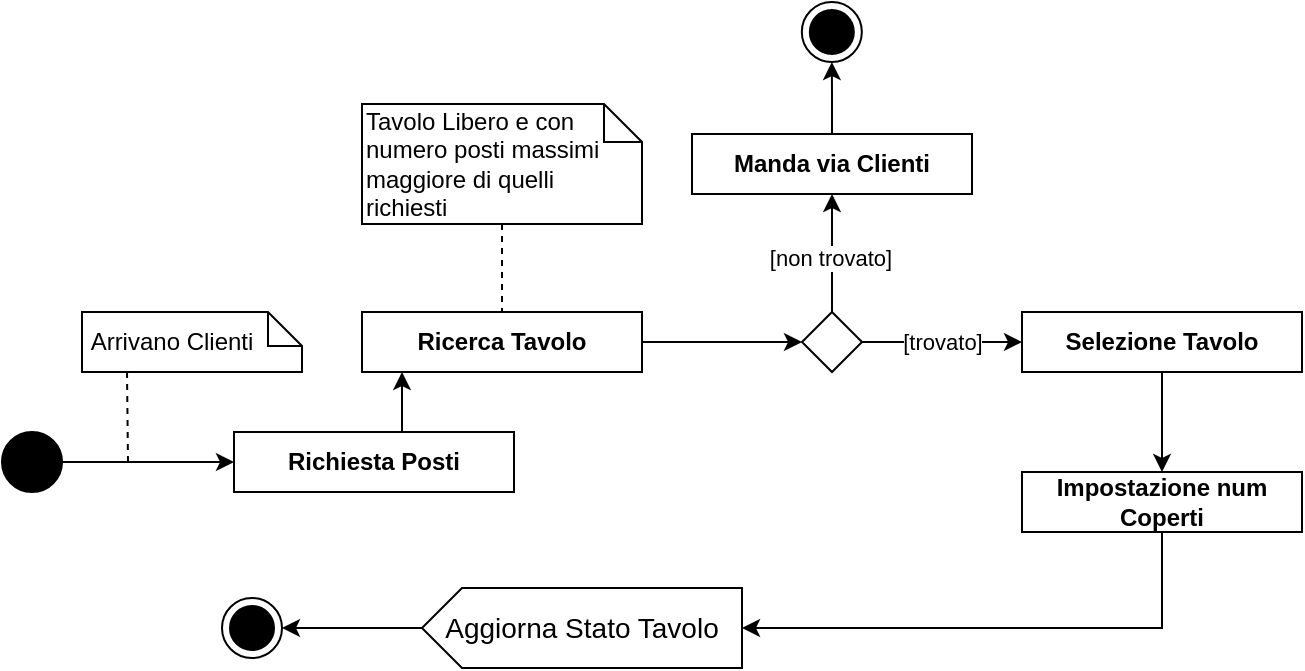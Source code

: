 <mxfile version="22.0.2" type="device" pages="5">
  <diagram name="ArrivoClienti" id="px_x-9_NN4h0DNcGP3j8">
    <mxGraphModel dx="662" dy="318" grid="1" gridSize="10" guides="1" tooltips="1" connect="1" arrows="0" fold="1" page="1" pageScale="1" pageWidth="827" pageHeight="1169" math="0" shadow="0">
      <root>
        <mxCell id="0" />
        <mxCell id="1" parent="0" />
        <mxCell id="OlOIaMneqmvDWgPnqa2s-11" value="" style="shape=note2;boundedLbl=1;whiteSpace=wrap;html=1;size=19;verticalAlign=top;align=center;" vertex="1" parent="1">
          <mxGeometry x="260" y="76" width="140" height="60" as="geometry" />
        </mxCell>
        <mxCell id="OlOIaMneqmvDWgPnqa2s-12" value="Tavolo Libero e con numero posti massimi maggiore di quelli richiesti" style="text;strokeColor=none;align=left;fillColor=none;html=1;verticalAlign=middle;whiteSpace=wrap;rounded=0;" vertex="1" parent="1">
          <mxGeometry x="260" y="71" width="130" height="70" as="geometry" />
        </mxCell>
        <mxCell id="OlOIaMneqmvDWgPnqa2s-4" style="edgeStyle=orthogonalEdgeStyle;rounded=0;orthogonalLoop=1;jettySize=auto;html=1;" edge="1" parent="1" source="OlOIaMneqmvDWgPnqa2s-2" target="OlOIaMneqmvDWgPnqa2s-3">
          <mxGeometry relative="1" as="geometry" />
        </mxCell>
        <mxCell id="OlOIaMneqmvDWgPnqa2s-2" value="" style="ellipse;fillColor=strokeColor;html=1;" vertex="1" parent="1">
          <mxGeometry x="80" y="240" width="30" height="30" as="geometry" />
        </mxCell>
        <mxCell id="OlOIaMneqmvDWgPnqa2s-9" style="edgeStyle=orthogonalEdgeStyle;rounded=0;orthogonalLoop=1;jettySize=auto;html=1;" edge="1" parent="1" source="OlOIaMneqmvDWgPnqa2s-3" target="OlOIaMneqmvDWgPnqa2s-10">
          <mxGeometry relative="1" as="geometry">
            <mxPoint x="266" y="180" as="targetPoint" />
            <Array as="points">
              <mxPoint x="280" y="220" />
              <mxPoint x="280" y="220" />
            </Array>
          </mxGeometry>
        </mxCell>
        <mxCell id="OlOIaMneqmvDWgPnqa2s-3" value="Richiesta Posti" style="fontStyle=1;whiteSpace=wrap;html=1;" vertex="1" parent="1">
          <mxGeometry x="196" y="240" width="140" height="30" as="geometry" />
        </mxCell>
        <mxCell id="OlOIaMneqmvDWgPnqa2s-5" value="" style="shape=note2;boundedLbl=1;whiteSpace=wrap;html=1;size=17;verticalAlign=top;align=center;" vertex="1" parent="1">
          <mxGeometry x="120" y="180" width="110" height="30" as="geometry" />
        </mxCell>
        <mxCell id="OlOIaMneqmvDWgPnqa2s-6" value="Arrivano Clienti" style="text;strokeColor=none;align=center;fillColor=none;html=1;verticalAlign=middle;whiteSpace=wrap;rounded=0;" vertex="1" parent="1">
          <mxGeometry x="120" y="180" width="90" height="30" as="geometry" />
        </mxCell>
        <mxCell id="OlOIaMneqmvDWgPnqa2s-8" value="" style="endArrow=none;dashed=1;html=1;rounded=0;entryX=0.25;entryY=1;entryDx=0;entryDy=0;startSize=6;" edge="1" parent="1" target="OlOIaMneqmvDWgPnqa2s-6">
          <mxGeometry width="50" height="50" relative="1" as="geometry">
            <mxPoint x="143" y="255" as="sourcePoint" />
            <mxPoint x="440" y="310" as="targetPoint" />
          </mxGeometry>
        </mxCell>
        <mxCell id="VTMcfcTuykPJydTeG_qA-10" style="edgeStyle=orthogonalEdgeStyle;rounded=0;orthogonalLoop=1;jettySize=auto;html=1;exitX=1;exitY=0.5;exitDx=0;exitDy=0;entryX=0;entryY=0.5;entryDx=0;entryDy=0;" edge="1" parent="1" source="OlOIaMneqmvDWgPnqa2s-10" target="VTMcfcTuykPJydTeG_qA-2">
          <mxGeometry relative="1" as="geometry" />
        </mxCell>
        <mxCell id="OlOIaMneqmvDWgPnqa2s-10" value="Ricerca Tavolo" style="fontStyle=1;whiteSpace=wrap;html=1;" vertex="1" parent="1">
          <mxGeometry x="260" y="180" width="140" height="30" as="geometry" />
        </mxCell>
        <mxCell id="OlOIaMneqmvDWgPnqa2s-13" value="" style="edgeStyle=orthogonalEdgeStyle;rounded=0;orthogonalLoop=1;jettySize=auto;html=1;dashed=1;endArrow=none;endFill=0;" edge="1" parent="1" source="OlOIaMneqmvDWgPnqa2s-11" target="OlOIaMneqmvDWgPnqa2s-10">
          <mxGeometry relative="1" as="geometry" />
        </mxCell>
        <mxCell id="OlOIaMneqmvDWgPnqa2s-16" style="edgeStyle=orthogonalEdgeStyle;rounded=0;orthogonalLoop=1;jettySize=auto;html=1;exitX=0.5;exitY=1;exitDx=0;exitDy=0;" edge="1" parent="1" source="OlOIaMneqmvDWgPnqa2s-14" target="OlOIaMneqmvDWgPnqa2s-17">
          <mxGeometry relative="1" as="geometry">
            <mxPoint x="660.286" y="250" as="targetPoint" />
          </mxGeometry>
        </mxCell>
        <mxCell id="OlOIaMneqmvDWgPnqa2s-14" value="Selezione Tavolo" style="fontStyle=1;whiteSpace=wrap;html=1;" vertex="1" parent="1">
          <mxGeometry x="590" y="180" width="140" height="30" as="geometry" />
        </mxCell>
        <mxCell id="OlOIaMneqmvDWgPnqa2s-17" value="Impostazione num Coperti" style="fontStyle=1;whiteSpace=wrap;html=1;" vertex="1" parent="1">
          <mxGeometry x="589.996" y="260" width="140" height="30" as="geometry" />
        </mxCell>
        <mxCell id="t_r_EeMft1n_IFiBBeET-2" style="edgeStyle=orthogonalEdgeStyle;rounded=0;orthogonalLoop=1;jettySize=auto;html=1;exitX=1;exitY=0.5;exitDx=0;exitDy=0;exitPerimeter=0;entryX=1;entryY=0.5;entryDx=0;entryDy=0;" edge="1" parent="1" source="OlOIaMneqmvDWgPnqa2s-21" target="t_r_EeMft1n_IFiBBeET-1">
          <mxGeometry relative="1" as="geometry" />
        </mxCell>
        <mxCell id="OlOIaMneqmvDWgPnqa2s-21" value="Aggiorna Stato Tavolo" style="html=1;shape=mxgraph.infographic.ribbonSimple;notch1=0;notch2=20;align=center;verticalAlign=middle;fontSize=14;fontStyle=0;fillColor=#FFFFFF;whiteSpace=wrap;direction=west;" vertex="1" parent="1">
          <mxGeometry x="290" y="318" width="160" height="40" as="geometry" />
        </mxCell>
        <mxCell id="OlOIaMneqmvDWgPnqa2s-23" style="edgeStyle=orthogonalEdgeStyle;rounded=0;orthogonalLoop=1;jettySize=auto;html=1;exitX=0.5;exitY=1;exitDx=0;exitDy=0;entryX=0;entryY=0;entryDx=0;entryDy=20;entryPerimeter=0;" edge="1" parent="1" source="OlOIaMneqmvDWgPnqa2s-17" target="OlOIaMneqmvDWgPnqa2s-21">
          <mxGeometry relative="1" as="geometry" />
        </mxCell>
        <mxCell id="t_r_EeMft1n_IFiBBeET-1" value="" style="ellipse;html=1;shape=endState;fillColor=strokeColor;" vertex="1" parent="1">
          <mxGeometry x="190" y="323" width="30" height="30" as="geometry" />
        </mxCell>
        <mxCell id="VTMcfcTuykPJydTeG_qA-8" style="edgeStyle=orthogonalEdgeStyle;rounded=0;orthogonalLoop=1;jettySize=auto;html=1;exitX=0.5;exitY=0;exitDx=0;exitDy=0;entryX=0.5;entryY=1;entryDx=0;entryDy=0;" edge="1" parent="1" source="VTMcfcTuykPJydTeG_qA-2" target="VTMcfcTuykPJydTeG_qA-7">
          <mxGeometry relative="1" as="geometry" />
        </mxCell>
        <mxCell id="VTMcfcTuykPJydTeG_qA-9" value="[non trovato]" style="edgeLabel;html=1;align=center;verticalAlign=middle;resizable=0;points=[];" vertex="1" connectable="0" parent="VTMcfcTuykPJydTeG_qA-8">
          <mxGeometry x="-0.079" y="1" relative="1" as="geometry">
            <mxPoint as="offset" />
          </mxGeometry>
        </mxCell>
        <mxCell id="VTMcfcTuykPJydTeG_qA-2" value="" style="rhombus;" vertex="1" parent="1">
          <mxGeometry x="480" y="180" width="30" height="30" as="geometry" />
        </mxCell>
        <mxCell id="VTMcfcTuykPJydTeG_qA-3" style="edgeStyle=orthogonalEdgeStyle;rounded=0;orthogonalLoop=1;jettySize=auto;html=1;exitX=1;exitY=0.5;exitDx=0;exitDy=0;entryX=0;entryY=0.5;entryDx=0;entryDy=0;" edge="1" parent="1" source="VTMcfcTuykPJydTeG_qA-2" target="OlOIaMneqmvDWgPnqa2s-14">
          <mxGeometry relative="1" as="geometry" />
        </mxCell>
        <mxCell id="VTMcfcTuykPJydTeG_qA-4" value="[trovato]" style="edgeLabel;html=1;align=center;verticalAlign=middle;resizable=0;points=[];" vertex="1" connectable="0" parent="VTMcfcTuykPJydTeG_qA-3">
          <mxGeometry x="-0.39" y="-2" relative="1" as="geometry">
            <mxPoint x="15" y="-2" as="offset" />
          </mxGeometry>
        </mxCell>
        <mxCell id="VTMcfcTuykPJydTeG_qA-11" style="edgeStyle=orthogonalEdgeStyle;rounded=0;orthogonalLoop=1;jettySize=auto;html=1;exitX=0.5;exitY=0;exitDx=0;exitDy=0;" edge="1" parent="1" source="VTMcfcTuykPJydTeG_qA-7" target="VTMcfcTuykPJydTeG_qA-12">
          <mxGeometry relative="1" as="geometry">
            <mxPoint x="494.917" y="40" as="targetPoint" />
          </mxGeometry>
        </mxCell>
        <mxCell id="VTMcfcTuykPJydTeG_qA-7" value="Manda via Clienti" style="fontStyle=1;whiteSpace=wrap;html=1;" vertex="1" parent="1">
          <mxGeometry x="425" y="91" width="140" height="30" as="geometry" />
        </mxCell>
        <mxCell id="VTMcfcTuykPJydTeG_qA-12" value="" style="ellipse;html=1;shape=endState;fillColor=strokeColor;" vertex="1" parent="1">
          <mxGeometry x="479.917" y="25" width="30" height="30" as="geometry" />
        </mxCell>
      </root>
    </mxGraphModel>
  </diagram>
  <diagram id="C_V7DqpT-j3HoSR7pJXP" name="Ordinazioni">
    <mxGraphModel dx="1859" dy="497" grid="1" gridSize="10" guides="1" tooltips="1" connect="1" arrows="1" fold="1" page="1" pageScale="1" pageWidth="827" pageHeight="1169" math="0" shadow="0">
      <root>
        <mxCell id="0" />
        <mxCell id="1" parent="0" />
        <mxCell id="Bw_KmUQfhEg5_FchmLx0-3" style="edgeStyle=orthogonalEdgeStyle;rounded=0;orthogonalLoop=1;jettySize=auto;html=1;entryX=0;entryY=0.5;entryDx=0;entryDy=0;" edge="1" parent="1" source="Bw_KmUQfhEg5_FchmLx0-1" target="Bw_KmUQfhEg5_FchmLx0-2">
          <mxGeometry relative="1" as="geometry" />
        </mxCell>
        <mxCell id="Bw_KmUQfhEg5_FchmLx0-1" value="" style="ellipse;fillColor=strokeColor;html=1;" vertex="1" parent="1">
          <mxGeometry x="-90" y="290" width="30" height="30" as="geometry" />
        </mxCell>
        <mxCell id="Bw_KmUQfhEg5_FchmLx0-5" style="edgeStyle=orthogonalEdgeStyle;rounded=0;orthogonalLoop=1;jettySize=auto;html=1;entryX=0;entryY=0.5;entryDx=0;entryDy=0;" edge="1" parent="1" source="Bw_KmUQfhEg5_FchmLx0-2" target="Bw_KmUQfhEg5_FchmLx0-28">
          <mxGeometry relative="1" as="geometry">
            <mxPoint x="280" y="305" as="targetPoint" />
          </mxGeometry>
        </mxCell>
        <mxCell id="Bw_KmUQfhEg5_FchmLx0-2" value="Apri Tavolo" style="fontStyle=1;whiteSpace=wrap;html=1;" vertex="1" parent="1">
          <mxGeometry x="25" y="290" width="140" height="30" as="geometry" />
        </mxCell>
        <mxCell id="Bw_KmUQfhEg5_FchmLx0-7" style="edgeStyle=orthogonalEdgeStyle;rounded=0;orthogonalLoop=1;jettySize=auto;html=1;exitX=1;exitY=0.5;exitDx=0;exitDy=0;entryX=0;entryY=0.5;entryDx=0;entryDy=0;" edge="1" parent="1" source="Bw_KmUQfhEg5_FchmLx0-4" target="Bw_KmUQfhEg5_FchmLx0-6">
          <mxGeometry relative="1" as="geometry">
            <Array as="points" />
          </mxGeometry>
        </mxCell>
        <mxCell id="Bw_KmUQfhEg5_FchmLx0-15" value="[else]" style="edgeLabel;html=1;align=center;verticalAlign=middle;resizable=0;points=[];" vertex="1" connectable="0" parent="Bw_KmUQfhEg5_FchmLx0-7">
          <mxGeometry x="-0.548" y="2" relative="1" as="geometry">
            <mxPoint x="5" y="-6" as="offset" />
          </mxGeometry>
        </mxCell>
        <mxCell id="Bw_KmUQfhEg5_FchmLx0-70" style="edgeStyle=orthogonalEdgeStyle;rounded=0;orthogonalLoop=1;jettySize=auto;html=1;exitX=0;exitY=0.5;exitDx=0;exitDy=0;" edge="1" parent="1" source="Bw_KmUQfhEg5_FchmLx0-4" target="Bw_KmUQfhEg5_FchmLx0-71">
          <mxGeometry relative="1" as="geometry">
            <mxPoint x="310" y="140" as="targetPoint" />
            <Array as="points">
              <mxPoint x="310" y="225" />
            </Array>
          </mxGeometry>
        </mxCell>
        <mxCell id="Bw_KmUQfhEg5_FchmLx0-74" value="[eliminaPiatto]" style="edgeLabel;html=1;align=center;verticalAlign=middle;resizable=0;points=[];" vertex="1" connectable="0" parent="Bw_KmUQfhEg5_FchmLx0-70">
          <mxGeometry x="-0.549" y="-1" relative="1" as="geometry">
            <mxPoint x="-31" y="-14" as="offset" />
          </mxGeometry>
        </mxCell>
        <mxCell id="Bw_KmUQfhEg5_FchmLx0-76" style="edgeStyle=orthogonalEdgeStyle;rounded=0;orthogonalLoop=1;jettySize=auto;html=1;entryX=1;entryY=0.5;entryDx=0;entryDy=0;exitX=0.5;exitY=0;exitDx=0;exitDy=0;" edge="1" parent="1" source="Bw_KmUQfhEg5_FchmLx0-4" target="Bw_KmUQfhEg5_FchmLx0-75">
          <mxGeometry relative="1" as="geometry" />
        </mxCell>
        <mxCell id="Bw_KmUQfhEg5_FchmLx0-77" value="[piatto già ordinato]" style="edgeLabel;html=1;align=center;verticalAlign=middle;resizable=0;points=[];" vertex="1" connectable="0" parent="Bw_KmUQfhEg5_FchmLx0-76">
          <mxGeometry x="-0.049" y="-2" relative="1" as="geometry">
            <mxPoint x="13" y="-19" as="offset" />
          </mxGeometry>
        </mxCell>
        <mxCell id="Bw_KmUQfhEg5_FchmLx0-4" value="" style="rhombus;" vertex="1" parent="1">
          <mxGeometry x="340" y="210" width="30" height="30" as="geometry" />
        </mxCell>
        <mxCell id="Bw_KmUQfhEg5_FchmLx0-6" value="Seleziona Componente" style="fontStyle=1;whiteSpace=wrap;html=1;" vertex="1" parent="1">
          <mxGeometry x="410" y="210" width="140" height="30" as="geometry" />
        </mxCell>
        <mxCell id="Bw_KmUQfhEg5_FchmLx0-16" style="edgeStyle=orthogonalEdgeStyle;rounded=0;orthogonalLoop=1;jettySize=auto;html=1;entryX=0.5;entryY=0;entryDx=0;entryDy=0;" edge="1" parent="1" source="Bw_KmUQfhEg5_FchmLx0-12" target="Bw_KmUQfhEg5_FchmLx0-17">
          <mxGeometry relative="1" as="geometry">
            <mxPoint x="716" y="200" as="targetPoint" />
          </mxGeometry>
        </mxCell>
        <mxCell id="Bw_KmUQfhEg5_FchmLx0-12" value="Seleziona Piatto" style="fontStyle=1;whiteSpace=wrap;html=1;" vertex="1" parent="1">
          <mxGeometry x="646" y="210" width="140" height="30" as="geometry" />
        </mxCell>
        <mxCell id="Bw_KmUQfhEg5_FchmLx0-13" style="edgeStyle=orthogonalEdgeStyle;rounded=0;orthogonalLoop=1;jettySize=auto;html=1;entryX=0;entryY=0.5;entryDx=0;entryDy=0;exitX=1;exitY=0.5;exitDx=0;exitDy=0;" edge="1" parent="1" source="Bw_KmUQfhEg5_FchmLx0-6" target="Bw_KmUQfhEg5_FchmLx0-12">
          <mxGeometry relative="1" as="geometry">
            <mxPoint x="551" y="145" as="sourcePoint" />
          </mxGeometry>
        </mxCell>
        <mxCell id="Bw_KmUQfhEg5_FchmLx0-23" style="edgeStyle=orthogonalEdgeStyle;rounded=0;orthogonalLoop=1;jettySize=auto;html=1;entryX=1;entryY=0.5;entryDx=0;entryDy=0;exitX=1;exitY=0.5;exitDx=0;exitDy=0;" edge="1" parent="1" source="Bw_KmUQfhEg5_FchmLx0-17" target="Bw_KmUQfhEg5_FchmLx0-22">
          <mxGeometry relative="1" as="geometry">
            <mxPoint x="786" y="280" as="sourcePoint" />
            <Array as="points">
              <mxPoint x="810" y="275" />
              <mxPoint x="810" y="375" />
            </Array>
          </mxGeometry>
        </mxCell>
        <mxCell id="Bw_KmUQfhEg5_FchmLx0-24" value="[noCommenti]" style="edgeLabel;html=1;align=center;verticalAlign=middle;resizable=0;points=[];rotation=0;" vertex="1" connectable="0" parent="Bw_KmUQfhEg5_FchmLx0-23">
          <mxGeometry x="-0.126" y="-1" relative="1" as="geometry">
            <mxPoint x="-39" y="-43" as="offset" />
          </mxGeometry>
        </mxCell>
        <mxCell id="Bw_KmUQfhEg5_FchmLx0-82" style="edgeStyle=orthogonalEdgeStyle;rounded=0;orthogonalLoop=1;jettySize=auto;html=1;entryX=1;entryY=0.5;entryDx=0;entryDy=0;" edge="1" parent="1" source="Bw_KmUQfhEg5_FchmLx0-17" target="Bw_KmUQfhEg5_FchmLx0-19">
          <mxGeometry relative="1" as="geometry" />
        </mxCell>
        <mxCell id="Bw_KmUQfhEg5_FchmLx0-83" value="[commenti]" style="edgeLabel;html=1;align=center;verticalAlign=middle;resizable=0;points=[];" vertex="1" connectable="0" parent="Bw_KmUQfhEg5_FchmLx0-82">
          <mxGeometry x="-0.296" y="1" relative="1" as="geometry">
            <mxPoint x="-6" y="-10" as="offset" />
          </mxGeometry>
        </mxCell>
        <mxCell id="Bw_KmUQfhEg5_FchmLx0-17" value="" style="rhombus;" vertex="1" parent="1">
          <mxGeometry x="701" y="260" width="30" height="30" as="geometry" />
        </mxCell>
        <mxCell id="Bw_KmUQfhEg5_FchmLx0-85" style="edgeStyle=orthogonalEdgeStyle;rounded=0;orthogonalLoop=1;jettySize=auto;html=1;entryX=0.5;entryY=0;entryDx=0;entryDy=0;" edge="1" parent="1" source="Bw_KmUQfhEg5_FchmLx0-19" target="Bw_KmUQfhEg5_FchmLx0-22">
          <mxGeometry relative="1" as="geometry">
            <Array as="points">
              <mxPoint x="558" y="330" />
              <mxPoint x="716" y="330" />
            </Array>
          </mxGeometry>
        </mxCell>
        <mxCell id="Bw_KmUQfhEg5_FchmLx0-19" value="Aggiungi Commento" style="fontStyle=1;whiteSpace=wrap;html=1;" vertex="1" parent="1">
          <mxGeometry x="488" y="260" width="140" height="30" as="geometry" />
        </mxCell>
        <mxCell id="Bw_KmUQfhEg5_FchmLx0-84" style="edgeStyle=orthogonalEdgeStyle;rounded=0;orthogonalLoop=1;jettySize=auto;html=1;entryX=1;entryY=0.5;entryDx=0;entryDy=0;" edge="1" parent="1" source="Bw_KmUQfhEg5_FchmLx0-22" target="Bw_KmUQfhEg5_FchmLx0-27">
          <mxGeometry relative="1" as="geometry" />
        </mxCell>
        <mxCell id="Bw_KmUQfhEg5_FchmLx0-22" value="" style="rhombus;" vertex="1" parent="1">
          <mxGeometry x="701" y="360" width="30" height="30" as="geometry" />
        </mxCell>
        <mxCell id="Bw_KmUQfhEg5_FchmLx0-73" style="rounded=0;orthogonalLoop=1;jettySize=auto;html=1;entryX=1;entryY=1;entryDx=0;entryDy=0;exitX=0;exitY=0;exitDx=0;exitDy=0;" edge="1" parent="1" source="zheA3b_jbL2JpxPud84h-1" target="Bw_KmUQfhEg5_FchmLx0-28">
          <mxGeometry relative="1" as="geometry">
            <mxPoint x="370" y="350" as="sourcePoint" />
          </mxGeometry>
        </mxCell>
        <mxCell id="zheA3b_jbL2JpxPud84h-4" style="edgeStyle=orthogonalEdgeStyle;rounded=0;orthogonalLoop=1;jettySize=auto;html=1;entryX=1;entryY=0.5;entryDx=0;entryDy=0;" edge="1" parent="1" source="Bw_KmUQfhEg5_FchmLx0-27" target="zheA3b_jbL2JpxPud84h-3">
          <mxGeometry relative="1" as="geometry" />
        </mxCell>
        <mxCell id="Bw_KmUQfhEg5_FchmLx0-27" value="Aggiungi Piatto" style="fontStyle=1;whiteSpace=wrap;html=1;" vertex="1" parent="1">
          <mxGeometry x="490" y="360" width="140" height="30" as="geometry" />
        </mxCell>
        <mxCell id="Bw_KmUQfhEg5_FchmLx0-32" style="edgeStyle=orthogonalEdgeStyle;rounded=0;orthogonalLoop=1;jettySize=auto;html=1;exitX=1;exitY=0.5;exitDx=0;exitDy=0;entryX=0.5;entryY=1;entryDx=0;entryDy=0;" edge="1" parent="1" source="Bw_KmUQfhEg5_FchmLx0-28" target="Bw_KmUQfhEg5_FchmLx0-4">
          <mxGeometry relative="1" as="geometry" />
        </mxCell>
        <mxCell id="Bw_KmUQfhEg5_FchmLx0-33" value="[Si]" style="edgeLabel;html=1;align=center;verticalAlign=middle;resizable=0;points=[];" vertex="1" connectable="0" parent="Bw_KmUQfhEg5_FchmLx0-32">
          <mxGeometry x="0.466" y="3" relative="1" as="geometry">
            <mxPoint as="offset" />
          </mxGeometry>
        </mxCell>
        <mxCell id="Bw_KmUQfhEg5_FchmLx0-35" style="edgeStyle=orthogonalEdgeStyle;rounded=0;orthogonalLoop=1;jettySize=auto;html=1;entryX=1;entryY=0.5;entryDx=0;entryDy=0;" edge="1" parent="1" source="Bw_KmUQfhEg5_FchmLx0-28" target="Bw_KmUQfhEg5_FchmLx0-39">
          <mxGeometry relative="1" as="geometry">
            <mxPoint x="280" y="450" as="targetPoint" />
            <Array as="points">
              <mxPoint x="295" y="415" />
            </Array>
          </mxGeometry>
        </mxCell>
        <mxCell id="Bw_KmUQfhEg5_FchmLx0-36" value="[No]" style="edgeLabel;html=1;align=center;verticalAlign=middle;resizable=0;points=[];" vertex="1" connectable="0" parent="Bw_KmUQfhEg5_FchmLx0-35">
          <mxGeometry x="-0.288" y="1" relative="1" as="geometry">
            <mxPoint as="offset" />
          </mxGeometry>
        </mxCell>
        <mxCell id="Bw_KmUQfhEg5_FchmLx0-28" value="" style="rhombus;" vertex="1" parent="1">
          <mxGeometry x="280" y="290" width="30" height="30" as="geometry" />
        </mxCell>
        <mxCell id="Bw_KmUQfhEg5_FchmLx0-29" value="Ci sono Ordini?" style="shape=note2;boundedLbl=1;whiteSpace=wrap;html=1;size=11;verticalAlign=top;align=center;" vertex="1" parent="1">
          <mxGeometry x="-20" y="210" width="120" height="50" as="geometry" />
        </mxCell>
        <mxCell id="Bw_KmUQfhEg5_FchmLx0-31" style="rounded=0;orthogonalLoop=1;jettySize=auto;html=1;exitX=0;exitY=0;exitDx=0;exitDy=0;dashed=1;endArrow=none;endFill=0;entryX=0.5;entryY=1;entryDx=0;entryDy=0;entryPerimeter=0;" edge="1" parent="1" source="Bw_KmUQfhEg5_FchmLx0-28" target="Bw_KmUQfhEg5_FchmLx0-29">
          <mxGeometry relative="1" as="geometry">
            <mxPoint x="312" y="384" as="sourcePoint" />
            <mxPoint x="260" y="326" as="targetPoint" />
            <Array as="points">
              <mxPoint x="230" y="270" />
            </Array>
          </mxGeometry>
        </mxCell>
        <mxCell id="Bw_KmUQfhEg5_FchmLx0-42" style="edgeStyle=orthogonalEdgeStyle;rounded=0;orthogonalLoop=1;jettySize=auto;html=1;entryX=0;entryY=0;entryDx=0;entryDy=20;entryPerimeter=0;" edge="1" parent="1" source="Bw_KmUQfhEg5_FchmLx0-39" target="Bw_KmUQfhEg5_FchmLx0-50">
          <mxGeometry relative="1" as="geometry">
            <mxPoint x="160" y="540" as="targetPoint" />
            <Array as="points">
              <mxPoint x="160" y="470" />
            </Array>
          </mxGeometry>
        </mxCell>
        <mxCell id="Bw_KmUQfhEg5_FchmLx0-43" value="[si]" style="edgeLabel;html=1;align=center;verticalAlign=middle;resizable=0;points=[];" vertex="1" connectable="0" parent="Bw_KmUQfhEg5_FchmLx0-42">
          <mxGeometry x="-0.145" y="3" relative="1" as="geometry">
            <mxPoint x="4" y="-6" as="offset" />
          </mxGeometry>
        </mxCell>
        <mxCell id="Bw_KmUQfhEg5_FchmLx0-44" style="edgeStyle=orthogonalEdgeStyle;rounded=0;orthogonalLoop=1;jettySize=auto;html=1;entryX=0.5;entryY=0;entryDx=0;entryDy=0;" edge="1" parent="1" source="Bw_KmUQfhEg5_FchmLx0-39" target="Eh6RhFrA934G9XIrQdqI-1">
          <mxGeometry relative="1" as="geometry">
            <mxPoint x="80.0" y="455.0" as="targetPoint" />
            <Array as="points">
              <mxPoint x="65" y="415" />
            </Array>
          </mxGeometry>
        </mxCell>
        <mxCell id="Bw_KmUQfhEg5_FchmLx0-47" value="[no]" style="edgeLabel;html=1;align=center;verticalAlign=middle;resizable=0;points=[];" vertex="1" connectable="0" parent="Bw_KmUQfhEg5_FchmLx0-44">
          <mxGeometry x="-0.141" y="1" relative="1" as="geometry">
            <mxPoint x="8" y="-2" as="offset" />
          </mxGeometry>
        </mxCell>
        <mxCell id="Bw_KmUQfhEg5_FchmLx0-49" style="rounded=0;orthogonalLoop=1;jettySize=auto;html=1;exitX=1;exitY=1;exitDx=0;exitDy=0;dashed=1;endArrow=none;endFill=0;" edge="1" parent="1" source="Bw_KmUQfhEg5_FchmLx0-39" target="Bw_KmUQfhEg5_FchmLx0-48">
          <mxGeometry relative="1" as="geometry" />
        </mxCell>
        <mxCell id="Bw_KmUQfhEg5_FchmLx0-39" value="" style="rhombus;" vertex="1" parent="1">
          <mxGeometry x="145" y="400" width="30" height="30" as="geometry" />
        </mxCell>
        <mxCell id="Bw_KmUQfhEg5_FchmLx0-48" value="Clienti vogliono andare?" style="shape=note2;boundedLbl=1;whiteSpace=wrap;html=1;size=12;verticalAlign=top;align=center;" vertex="1" parent="1">
          <mxGeometry x="25" y="340" width="120" height="50" as="geometry" />
        </mxCell>
        <mxCell id="Bw_KmUQfhEg5_FchmLx0-51" style="edgeStyle=orthogonalEdgeStyle;rounded=0;orthogonalLoop=1;jettySize=auto;html=1;" edge="1" parent="1" source="Bw_KmUQfhEg5_FchmLx0-50" target="Bw_KmUQfhEg5_FchmLx0-52">
          <mxGeometry relative="1" as="geometry">
            <mxPoint x="170" y="640" as="targetPoint" />
          </mxGeometry>
        </mxCell>
        <mxCell id="Bw_KmUQfhEg5_FchmLx0-50" value="Pagamento Clienti" style="html=1;shape=mxgraph.infographic.ribbonSimple;notch1=0;notch2=20;align=center;verticalAlign=middle;fontSize=14;fontStyle=0;fillColor=#FFFFFF;whiteSpace=wrap;" vertex="1" parent="1">
          <mxGeometry x="227.5" y="450" width="135" height="40" as="geometry" />
        </mxCell>
        <mxCell id="Bw_KmUQfhEg5_FchmLx0-53" style="edgeStyle=orthogonalEdgeStyle;rounded=0;orthogonalLoop=1;jettySize=auto;html=1;entryX=0;entryY=0.5;entryDx=0;entryDy=0;exitX=0;exitY=0;exitDx=11.72;exitDy=20;exitPerimeter=0;" edge="1" parent="1" source="Bw_KmUQfhEg5_FchmLx0-52" target="Bw_KmUQfhEg5_FchmLx0-56">
          <mxGeometry relative="1" as="geometry">
            <mxPoint x="290" y="595" as="targetPoint" />
          </mxGeometry>
        </mxCell>
        <mxCell id="Bw_KmUQfhEg5_FchmLx0-52" value="Pagamento Effettuato" style="html=1;shape=mxgraph.infographic.ribbonSimple;notch1=11.72;notch2=0;align=center;verticalAlign=middle;fontSize=14;fontStyle=0;flipH=1;fillColor=#FFFFFF;whiteSpace=wrap;" vertex="1" parent="1">
          <mxGeometry x="410" y="450" width="160" height="40" as="geometry" />
        </mxCell>
        <mxCell id="Bw_KmUQfhEg5_FchmLx0-56" value="" style="ellipse;html=1;shape=endState;fillColor=strokeColor;" vertex="1" parent="1">
          <mxGeometry x="640" y="455" width="30" height="30" as="geometry" />
        </mxCell>
        <mxCell id="zheA3b_jbL2JpxPud84h-8" style="edgeStyle=orthogonalEdgeStyle;rounded=0;orthogonalLoop=1;jettySize=auto;html=1;" edge="1" parent="1" source="Bw_KmUQfhEg5_FchmLx0-71" target="zheA3b_jbL2JpxPud84h-5">
          <mxGeometry relative="1" as="geometry" />
        </mxCell>
        <mxCell id="Bw_KmUQfhEg5_FchmLx0-71" value="Elimina Piatto" style="fontStyle=1;whiteSpace=wrap;html=1;" vertex="1" parent="1">
          <mxGeometry x="192" y="160" width="140" height="30" as="geometry" />
        </mxCell>
        <mxCell id="zheA3b_jbL2JpxPud84h-7" style="edgeStyle=orthogonalEdgeStyle;rounded=0;orthogonalLoop=1;jettySize=auto;html=1;" edge="1" parent="1" source="Bw_KmUQfhEg5_FchmLx0-75" target="zheA3b_jbL2JpxPud84h-6">
          <mxGeometry relative="1" as="geometry" />
        </mxCell>
        <mxCell id="Bw_KmUQfhEg5_FchmLx0-75" value="Incrementa Piatto" style="fontStyle=1;whiteSpace=wrap;html=1;" vertex="1" parent="1">
          <mxGeometry x="192" y="90" width="140" height="30" as="geometry" />
        </mxCell>
        <mxCell id="Eh6RhFrA934G9XIrQdqI-5" style="edgeStyle=orthogonalEdgeStyle;rounded=0;orthogonalLoop=1;jettySize=auto;html=1;entryX=0.5;entryY=0;entryDx=0;entryDy=0;" edge="1" parent="1" source="Eh6RhFrA934G9XIrQdqI-1" target="Eh6RhFrA934G9XIrQdqI-9">
          <mxGeometry relative="1" as="geometry">
            <Array as="points">
              <mxPoint x="120" y="475" />
              <mxPoint x="120" y="545" />
              <mxPoint x="190" y="545" />
            </Array>
          </mxGeometry>
        </mxCell>
        <mxCell id="Eh6RhFrA934G9XIrQdqI-6" value="[no]" style="edgeLabel;html=1;align=center;verticalAlign=middle;resizable=0;points=[];" vertex="1" connectable="0" parent="Eh6RhFrA934G9XIrQdqI-5">
          <mxGeometry x="-0.815" y="-1" relative="1" as="geometry">
            <mxPoint x="-1" y="-9" as="offset" />
          </mxGeometry>
        </mxCell>
        <mxCell id="Eh6RhFrA934G9XIrQdqI-7" style="edgeStyle=orthogonalEdgeStyle;rounded=0;orthogonalLoop=1;jettySize=auto;html=1;" edge="1" parent="1" source="Eh6RhFrA934G9XIrQdqI-1" target="Eh6RhFrA934G9XIrQdqI-8">
          <mxGeometry relative="1" as="geometry">
            <mxPoint x="65" y="550" as="targetPoint" />
          </mxGeometry>
        </mxCell>
        <mxCell id="Eh6RhFrA934G9XIrQdqI-13" value="[si]" style="edgeLabel;html=1;align=center;verticalAlign=middle;resizable=0;points=[];" vertex="1" connectable="0" parent="Eh6RhFrA934G9XIrQdqI-7">
          <mxGeometry x="-0.183" y="-1" relative="1" as="geometry">
            <mxPoint y="-2" as="offset" />
          </mxGeometry>
        </mxCell>
        <mxCell id="Eh6RhFrA934G9XIrQdqI-1" value="" style="rhombus;" vertex="1" parent="1">
          <mxGeometry x="50" y="460" width="30" height="30" as="geometry" />
        </mxCell>
        <mxCell id="Eh6RhFrA934G9XIrQdqI-2" value="" style="ellipse;html=1;shape=endState;fillColor=strokeColor;" vertex="1" parent="1">
          <mxGeometry x="280" y="570" width="30" height="30" as="geometry" />
        </mxCell>
        <mxCell id="Eh6RhFrA934G9XIrQdqI-4" style="rounded=0;orthogonalLoop=1;jettySize=auto;html=1;entryX=0;entryY=0.5;entryDx=0;entryDy=0;dashed=1;endArrow=none;endFill=0;" edge="1" parent="1" source="Eh6RhFrA934G9XIrQdqI-3" target="Eh6RhFrA934G9XIrQdqI-1">
          <mxGeometry relative="1" as="geometry" />
        </mxCell>
        <mxCell id="Eh6RhFrA934G9XIrQdqI-3" value="Ci sono Ordini Effettuati?" style="shape=note2;boundedLbl=1;whiteSpace=wrap;html=1;size=15;verticalAlign=top;align=center;" vertex="1" parent="1">
          <mxGeometry x="-135" y="430" width="120" height="60" as="geometry" />
        </mxCell>
        <mxCell id="Eh6RhFrA934G9XIrQdqI-11" style="edgeStyle=orthogonalEdgeStyle;rounded=0;orthogonalLoop=1;jettySize=auto;html=1;exitX=1;exitY=0.5;exitDx=0;exitDy=0;exitPerimeter=0;entryX=0.5;entryY=1;entryDx=0;entryDy=0;" edge="1" parent="1" source="Eh6RhFrA934G9XIrQdqI-8" target="Eh6RhFrA934G9XIrQdqI-9">
          <mxGeometry relative="1" as="geometry" />
        </mxCell>
        <mxCell id="Eh6RhFrA934G9XIrQdqI-8" value="Invia Ordini" style="html=1;shape=mxgraph.infographic.ribbonSimple;notch1=0;notch2=20;align=center;verticalAlign=middle;fontSize=14;fontStyle=0;fillColor=#FFFFFF;whiteSpace=wrap;direction=south;" vertex="1" parent="1">
          <mxGeometry x="45" y="530" width="40" height="110" as="geometry" />
        </mxCell>
        <mxCell id="Eh6RhFrA934G9XIrQdqI-12" style="edgeStyle=orthogonalEdgeStyle;rounded=0;orthogonalLoop=1;jettySize=auto;html=1;entryX=0;entryY=0.5;entryDx=0;entryDy=0;" edge="1" parent="1" source="Eh6RhFrA934G9XIrQdqI-9" target="Eh6RhFrA934G9XIrQdqI-2">
          <mxGeometry relative="1" as="geometry" />
        </mxCell>
        <mxCell id="Eh6RhFrA934G9XIrQdqI-9" value="" style="rhombus;" vertex="1" parent="1">
          <mxGeometry x="175" y="570" width="30" height="30" as="geometry" />
        </mxCell>
        <mxCell id="zheA3b_jbL2JpxPud84h-1" value="A" style="ellipse;" vertex="1" parent="1">
          <mxGeometry x="340" y="346" width="30" height="30" as="geometry" />
        </mxCell>
        <mxCell id="zheA3b_jbL2JpxPud84h-3" value="A" style="ellipse;" vertex="1" parent="1">
          <mxGeometry x="430" y="360" width="30" height="30" as="geometry" />
        </mxCell>
        <mxCell id="zheA3b_jbL2JpxPud84h-5" value="A" style="ellipse;" vertex="1" parent="1">
          <mxGeometry x="135" y="160" width="30" height="30" as="geometry" />
        </mxCell>
        <mxCell id="zheA3b_jbL2JpxPud84h-6" value="A" style="ellipse;" vertex="1" parent="1">
          <mxGeometry x="135" y="90" width="30" height="30" as="geometry" />
        </mxCell>
      </root>
    </mxGraphModel>
  </diagram>
  <diagram id="ChUc25gBp6iZsscdblHj" name="ImpostazioniTavolo">
    <mxGraphModel dx="1433" dy="690" grid="1" gridSize="10" guides="1" tooltips="1" connect="1" arrows="1" fold="1" page="1" pageScale="1" pageWidth="827" pageHeight="1169" math="0" shadow="0">
      <root>
        <mxCell id="0" />
        <mxCell id="1" parent="0" />
        <mxCell id="MvsPGguv6Jiin9Zyhq02-6" style="edgeStyle=orthogonalEdgeStyle;rounded=0;orthogonalLoop=1;jettySize=auto;html=1;entryX=0;entryY=0.5;entryDx=0;entryDy=0;" edge="1" parent="1" source="MvsPGguv6Jiin9Zyhq02-1" target="MvsPGguv6Jiin9Zyhq02-3">
          <mxGeometry relative="1" as="geometry" />
        </mxCell>
        <mxCell id="MvsPGguv6Jiin9Zyhq02-1" value="" style="ellipse;fillColor=strokeColor;html=1;" vertex="1" parent="1">
          <mxGeometry x="60" y="210" width="30" height="30" as="geometry" />
        </mxCell>
        <mxCell id="MvsPGguv6Jiin9Zyhq02-2" value="Inserisci Dati" style="fontStyle=1;whiteSpace=wrap;html=1;" vertex="1" parent="1">
          <mxGeometry x="240" y="280" width="140" height="30" as="geometry" />
        </mxCell>
        <mxCell id="MvsPGguv6Jiin9Zyhq02-4" style="edgeStyle=orthogonalEdgeStyle;rounded=0;orthogonalLoop=1;jettySize=auto;html=1;entryX=0;entryY=0.5;entryDx=0;entryDy=0;" edge="1" parent="1" source="MvsPGguv6Jiin9Zyhq02-3" target="MvsPGguv6Jiin9Zyhq02-2">
          <mxGeometry relative="1" as="geometry">
            <Array as="points">
              <mxPoint x="175" y="295" />
            </Array>
          </mxGeometry>
        </mxCell>
        <mxCell id="MvsPGguv6Jiin9Zyhq02-5" value="[aggiungi tavolo]" style="edgeLabel;html=1;align=center;verticalAlign=middle;resizable=0;points=[];" vertex="1" connectable="0" parent="MvsPGguv6Jiin9Zyhq02-4">
          <mxGeometry x="-0.577" y="2" relative="1" as="geometry">
            <mxPoint x="18" y="19" as="offset" />
          </mxGeometry>
        </mxCell>
        <mxCell id="MvsPGguv6Jiin9Zyhq02-10" style="edgeStyle=orthogonalEdgeStyle;rounded=0;orthogonalLoop=1;jettySize=auto;html=1;entryX=0;entryY=0.5;entryDx=0;entryDy=0;" edge="1" parent="1" source="MvsPGguv6Jiin9Zyhq02-3" target="MvsPGguv6Jiin9Zyhq02-9">
          <mxGeometry relative="1" as="geometry" />
        </mxCell>
        <mxCell id="MvsPGguv6Jiin9Zyhq02-35" value="[altro]" style="edgeLabel;html=1;align=center;verticalAlign=middle;resizable=0;points=[];" vertex="1" connectable="0" parent="MvsPGguv6Jiin9Zyhq02-10">
          <mxGeometry x="-0.245" y="1" relative="1" as="geometry">
            <mxPoint x="-1" y="-7" as="offset" />
          </mxGeometry>
        </mxCell>
        <mxCell id="r-Op1HZUn7CwXLL0QaHr-2" style="edgeStyle=orthogonalEdgeStyle;rounded=0;orthogonalLoop=1;jettySize=auto;html=1;entryX=0.5;entryY=1;entryDx=0;entryDy=0;" edge="1" parent="1" source="MvsPGguv6Jiin9Zyhq02-3" target="r-Op1HZUn7CwXLL0QaHr-1">
          <mxGeometry relative="1" as="geometry" />
        </mxCell>
        <mxCell id="r-Op1HZUn7CwXLL0QaHr-3" value="[fine]" style="edgeLabel;html=1;align=center;verticalAlign=middle;resizable=0;points=[];" vertex="1" connectable="0" parent="r-Op1HZUn7CwXLL0QaHr-2">
          <mxGeometry x="-0.368" relative="1" as="geometry">
            <mxPoint y="-6" as="offset" />
          </mxGeometry>
        </mxCell>
        <mxCell id="MvsPGguv6Jiin9Zyhq02-3" value="" style="rhombus;" vertex="1" parent="1">
          <mxGeometry x="160" y="210" width="30" height="30" as="geometry" />
        </mxCell>
        <mxCell id="MvsPGguv6Jiin9Zyhq02-8" style="rounded=0;orthogonalLoop=1;jettySize=auto;html=1;entryX=0;entryY=0;entryDx=0;entryDy=0;dashed=1;endArrow=none;endFill=0;" edge="1" parent="1" source="MvsPGguv6Jiin9Zyhq02-7" target="MvsPGguv6Jiin9Zyhq02-3">
          <mxGeometry relative="1" as="geometry" />
        </mxCell>
        <mxCell id="MvsPGguv6Jiin9Zyhq02-7" value="Scelta Operazioni" style="shape=note2;boundedLbl=1;whiteSpace=wrap;html=1;size=15;verticalAlign=top;align=center;" vertex="1" parent="1">
          <mxGeometry x="20" y="135" width="100" height="50" as="geometry" />
        </mxCell>
        <mxCell id="MvsPGguv6Jiin9Zyhq02-9" value="Seleziona Tavolo" style="fontStyle=1;whiteSpace=wrap;html=1;" vertex="1" parent="1">
          <mxGeometry x="240" y="210" width="140" height="30" as="geometry" />
        </mxCell>
        <mxCell id="MvsPGguv6Jiin9Zyhq02-34" style="edgeStyle=orthogonalEdgeStyle;rounded=0;orthogonalLoop=1;jettySize=auto;html=1;entryX=0;entryY=0.5;entryDx=0;entryDy=0;" edge="1" parent="1" source="MvsPGguv6Jiin9Zyhq02-13" target="MvsPGguv6Jiin9Zyhq02-33">
          <mxGeometry relative="1" as="geometry" />
        </mxCell>
        <mxCell id="MvsPGguv6Jiin9Zyhq02-13" value="Aggiungi Tavolo" style="html=1;shape=mxgraph.infographic.ribbonSimple;notch1=0;notch2=20;align=center;verticalAlign=middle;fontSize=14;fontStyle=0;fillColor=#FFFFFF;whiteSpace=wrap;" vertex="1" parent="1">
          <mxGeometry x="414" y="275" width="120" height="40" as="geometry" />
        </mxCell>
        <mxCell id="MvsPGguv6Jiin9Zyhq02-14" style="edgeStyle=orthogonalEdgeStyle;rounded=0;orthogonalLoop=1;jettySize=auto;html=1;entryX=0;entryY=0;entryDx=0;entryDy=20;entryPerimeter=0;" edge="1" parent="1" source="MvsPGguv6Jiin9Zyhq02-2" target="MvsPGguv6Jiin9Zyhq02-13">
          <mxGeometry relative="1" as="geometry" />
        </mxCell>
        <mxCell id="MvsPGguv6Jiin9Zyhq02-15" value="" style="shape=mxgraph.lean_mapping.electronic_info_flow_edge;html=1;rounded=0;exitX=0;exitY=0;exitDx=50.0;exitDy=40;exitPerimeter=0;entryX=1.013;entryY=0.525;entryDx=0;entryDy=0;entryPerimeter=0;" edge="1" parent="1" source="MvsPGguv6Jiin9Zyhq02-13" target="MvsPGguv6Jiin9Zyhq02-16">
          <mxGeometry width="160" relative="1" as="geometry">
            <mxPoint x="410" y="180" as="sourcePoint" />
            <mxPoint x="570" y="180" as="targetPoint" />
            <Array as="points">
              <mxPoint x="440" y="390" />
            </Array>
          </mxGeometry>
        </mxCell>
        <mxCell id="MvsPGguv6Jiin9Zyhq02-18" value="Tavolo Esiste Già" style="edgeLabel;html=1;align=center;verticalAlign=middle;resizable=0;points=[];" vertex="1" connectable="0" parent="MvsPGguv6Jiin9Zyhq02-15">
          <mxGeometry x="0.023" y="1" relative="1" as="geometry">
            <mxPoint x="5" y="-54" as="offset" />
          </mxGeometry>
        </mxCell>
        <mxCell id="MvsPGguv6Jiin9Zyhq02-23" style="edgeStyle=orthogonalEdgeStyle;rounded=0;orthogonalLoop=1;jettySize=auto;html=1;entryX=1;entryY=0.5;entryDx=0;entryDy=0;" edge="1" parent="1" source="MvsPGguv6Jiin9Zyhq02-16" target="MvsPGguv6Jiin9Zyhq02-21">
          <mxGeometry relative="1" as="geometry" />
        </mxCell>
        <mxCell id="MvsPGguv6Jiin9Zyhq02-16" value="Mostra Errore" style="shape=mxgraph.uml25.action;html=1;align=center;verticalAlign=middle;absoluteArcSize=1;arcSize=10;dashed=0;spacingLeft=10;flipH=1;whiteSpace=wrap;direction=west;" vertex="1" parent="1">
          <mxGeometry x="250" y="410" width="109" height="40" as="geometry" />
        </mxCell>
        <mxCell id="MvsPGguv6Jiin9Zyhq02-24" style="edgeStyle=orthogonalEdgeStyle;rounded=0;orthogonalLoop=1;jettySize=auto;html=1;entryX=0.5;entryY=1;entryDx=0;entryDy=0;" edge="1" parent="1" source="MvsPGguv6Jiin9Zyhq02-21" target="MvsPGguv6Jiin9Zyhq02-2">
          <mxGeometry relative="1" as="geometry">
            <Array as="points">
              <mxPoint x="195" y="370" />
              <mxPoint x="310" y="370" />
            </Array>
          </mxGeometry>
        </mxCell>
        <mxCell id="MvsPGguv6Jiin9Zyhq02-25" value="[Riprova]" style="edgeLabel;html=1;align=center;verticalAlign=middle;resizable=0;points=[];" vertex="1" connectable="0" parent="MvsPGguv6Jiin9Zyhq02-24">
          <mxGeometry x="-0.136" y="1" relative="1" as="geometry">
            <mxPoint as="offset" />
          </mxGeometry>
        </mxCell>
        <mxCell id="MvsPGguv6Jiin9Zyhq02-31" style="edgeStyle=orthogonalEdgeStyle;rounded=0;orthogonalLoop=1;jettySize=auto;html=1;" edge="1" parent="1" source="MvsPGguv6Jiin9Zyhq02-21" target="MvsPGguv6Jiin9Zyhq02-32">
          <mxGeometry relative="1" as="geometry">
            <mxPoint x="150" y="430" as="targetPoint" />
          </mxGeometry>
        </mxCell>
        <mxCell id="r-Op1HZUn7CwXLL0QaHr-4" value="[annulla]" style="edgeLabel;html=1;align=center;verticalAlign=middle;resizable=0;points=[];" vertex="1" connectable="0" parent="MvsPGguv6Jiin9Zyhq02-31">
          <mxGeometry x="-0.133" y="3" relative="1" as="geometry">
            <mxPoint y="-3" as="offset" />
          </mxGeometry>
        </mxCell>
        <mxCell id="MvsPGguv6Jiin9Zyhq02-21" value="" style="rhombus;" vertex="1" parent="1">
          <mxGeometry x="180" y="415" width="30" height="30" as="geometry" />
        </mxCell>
        <mxCell id="MvsPGguv6Jiin9Zyhq02-30" style="rounded=0;orthogonalLoop=1;jettySize=auto;html=1;entryX=0;entryY=1;entryDx=0;entryDy=0;" edge="1" parent="1" source="MvsPGguv6Jiin9Zyhq02-28" target="MvsPGguv6Jiin9Zyhq02-3">
          <mxGeometry relative="1" as="geometry" />
        </mxCell>
        <mxCell id="MvsPGguv6Jiin9Zyhq02-28" value="A" style="ellipse;html=1;" vertex="1" parent="1">
          <mxGeometry x="100" y="270" width="30" height="30" as="geometry" />
        </mxCell>
        <mxCell id="MvsPGguv6Jiin9Zyhq02-32" value="A" style="ellipse;" vertex="1" parent="1">
          <mxGeometry x="100" y="380" width="30" height="30" as="geometry" />
        </mxCell>
        <mxCell id="MvsPGguv6Jiin9Zyhq02-33" value="A" style="ellipse;" vertex="1" parent="1">
          <mxGeometry x="580" y="280" width="30" height="30" as="geometry" />
        </mxCell>
        <mxCell id="Kn2_n4GcsRnFjR4mMDlS-4" style="edgeStyle=orthogonalEdgeStyle;rounded=0;orthogonalLoop=1;jettySize=auto;html=1;entryX=1;entryY=0.5;entryDx=0;entryDy=0;exitX=0.5;exitY=0;exitDx=0;exitDy=0;" edge="1" parent="1" source="Kn2_n4GcsRnFjR4mMDlS-1" target="Kn2_n4GcsRnFjR4mMDlS-3">
          <mxGeometry relative="1" as="geometry">
            <Array as="points">
              <mxPoint x="474" y="95" />
            </Array>
          </mxGeometry>
        </mxCell>
        <mxCell id="Kn2_n4GcsRnFjR4mMDlS-5" value="[elimina]" style="edgeLabel;html=1;align=center;verticalAlign=middle;resizable=0;points=[];" vertex="1" connectable="0" parent="Kn2_n4GcsRnFjR4mMDlS-4">
          <mxGeometry x="-0.342" y="-2" relative="1" as="geometry">
            <mxPoint y="12" as="offset" />
          </mxGeometry>
        </mxCell>
        <mxCell id="Kn2_n4GcsRnFjR4mMDlS-17" style="edgeStyle=orthogonalEdgeStyle;rounded=0;orthogonalLoop=1;jettySize=auto;html=1;exitX=1;exitY=0.5;exitDx=0;exitDy=0;entryX=0;entryY=0.5;entryDx=0;entryDy=0;" edge="1" parent="1" source="Kn2_n4GcsRnFjR4mMDlS-1" target="Kn2_n4GcsRnFjR4mMDlS-16">
          <mxGeometry relative="1" as="geometry" />
        </mxCell>
        <mxCell id="Kn2_n4GcsRnFjR4mMDlS-18" value="[aggiungi]" style="edgeLabel;html=1;align=center;verticalAlign=middle;resizable=0;points=[];" vertex="1" connectable="0" parent="Kn2_n4GcsRnFjR4mMDlS-17">
          <mxGeometry x="-0.064" y="3" relative="1" as="geometry">
            <mxPoint x="-2" y="-5" as="offset" />
          </mxGeometry>
        </mxCell>
        <mxCell id="Kn2_n4GcsRnFjR4mMDlS-1" value="" style="rhombus;" vertex="1" parent="1">
          <mxGeometry x="459" y="210" width="30" height="30" as="geometry" />
        </mxCell>
        <mxCell id="Kn2_n4GcsRnFjR4mMDlS-2" style="edgeStyle=orthogonalEdgeStyle;rounded=0;orthogonalLoop=1;jettySize=auto;html=1;entryX=0;entryY=0.5;entryDx=0;entryDy=0;" edge="1" parent="1" source="MvsPGguv6Jiin9Zyhq02-9" target="Kn2_n4GcsRnFjR4mMDlS-1">
          <mxGeometry relative="1" as="geometry" />
        </mxCell>
        <mxCell id="Kn2_n4GcsRnFjR4mMDlS-9" style="edgeStyle=orthogonalEdgeStyle;rounded=0;orthogonalLoop=1;jettySize=auto;html=1;entryX=1;entryY=0.5;entryDx=0;entryDy=0;" edge="1" parent="1" source="Kn2_n4GcsRnFjR4mMDlS-3" target="Kn2_n4GcsRnFjR4mMDlS-8">
          <mxGeometry relative="1" as="geometry" />
        </mxCell>
        <mxCell id="Kn2_n4GcsRnFjR4mMDlS-3" value="EliminaTavolo" style="fontStyle=1;whiteSpace=wrap;html=1;" vertex="1" parent="1">
          <mxGeometry x="240" y="80" width="140" height="30" as="geometry" />
        </mxCell>
        <mxCell id="Kn2_n4GcsRnFjR4mMDlS-7" style="rounded=0;orthogonalLoop=1;jettySize=auto;html=1;entryX=0.5;entryY=0;entryDx=0;entryDy=0;dashed=1;endArrow=none;endFill=0;" edge="1" parent="1" source="Kn2_n4GcsRnFjR4mMDlS-6" target="MvsPGguv6Jiin9Zyhq02-9">
          <mxGeometry relative="1" as="geometry" />
        </mxCell>
        <mxCell id="Kn2_n4GcsRnFjR4mMDlS-6" value="Solo tavoli liberi" style="shape=note2;boundedLbl=1;whiteSpace=wrap;html=1;size=8;verticalAlign=top;align=center;" vertex="1" parent="1">
          <mxGeometry x="250" y="150" width="120" height="40" as="geometry" />
        </mxCell>
        <mxCell id="Kn2_n4GcsRnFjR4mMDlS-8" value="A" style="ellipse;" vertex="1" parent="1">
          <mxGeometry x="180" y="80" width="30" height="30" as="geometry" />
        </mxCell>
        <mxCell id="Kn2_n4GcsRnFjR4mMDlS-19" style="edgeStyle=orthogonalEdgeStyle;rounded=0;orthogonalLoop=1;jettySize=auto;html=1;entryX=0;entryY=0;entryDx=0;entryDy=20;entryPerimeter=0;" edge="1" parent="1" source="Kn2_n4GcsRnFjR4mMDlS-16" target="Kn2_n4GcsRnFjR4mMDlS-20">
          <mxGeometry relative="1" as="geometry">
            <mxPoint x="631" y="160" as="targetPoint" />
          </mxGeometry>
        </mxCell>
        <mxCell id="Kn2_n4GcsRnFjR4mMDlS-16" value="Inserisci Nuovi Dati" style="fontStyle=1;whiteSpace=wrap;html=1;" vertex="1" parent="1">
          <mxGeometry x="561" y="210" width="140" height="30" as="geometry" />
        </mxCell>
        <mxCell id="Kn2_n4GcsRnFjR4mMDlS-36" style="edgeStyle=orthogonalEdgeStyle;rounded=0;orthogonalLoop=1;jettySize=auto;html=1;entryX=0.5;entryY=1;entryDx=0;entryDy=0;" edge="1" parent="1" source="Kn2_n4GcsRnFjR4mMDlS-20" target="Kn2_n4GcsRnFjR4mMDlS-35">
          <mxGeometry relative="1" as="geometry" />
        </mxCell>
        <mxCell id="Kn2_n4GcsRnFjR4mMDlS-20" value="Modifica Tavolo" style="html=1;shape=mxgraph.infographic.ribbonSimple;notch1=0;notch2=20;align=center;verticalAlign=middle;fontSize=14;fontStyle=0;fillColor=#FFFFFF;whiteSpace=wrap;direction=north;" vertex="1" parent="1">
          <mxGeometry x="611" y="90" width="40" height="80" as="geometry" />
        </mxCell>
        <mxCell id="Kn2_n4GcsRnFjR4mMDlS-24" value="" style="shape=mxgraph.lean_mapping.electronic_info_flow_edge;html=1;rounded=0;exitX=0;exitY=0;exitDx=60;exitDy=40;exitPerimeter=0;entryX=0.983;entryY=0.703;entryDx=0;entryDy=0;entryPerimeter=0;" edge="1" parent="1" source="Kn2_n4GcsRnFjR4mMDlS-20" target="Kn2_n4GcsRnFjR4mMDlS-26">
          <mxGeometry width="160" relative="1" as="geometry">
            <mxPoint x="651" y="144.73" as="sourcePoint" />
            <mxPoint x="770" y="180" as="targetPoint" />
          </mxGeometry>
        </mxCell>
        <mxCell id="Kn2_n4GcsRnFjR4mMDlS-25" value="Tavolo esiste già" style="edgeLabel;html=1;align=center;verticalAlign=middle;resizable=0;points=[];" vertex="1" connectable="0" parent="Kn2_n4GcsRnFjR4mMDlS-24">
          <mxGeometry x="-0.189" y="3" relative="1" as="geometry">
            <mxPoint x="10" y="-5" as="offset" />
          </mxGeometry>
        </mxCell>
        <mxCell id="Kn2_n4GcsRnFjR4mMDlS-29" style="edgeStyle=orthogonalEdgeStyle;rounded=0;orthogonalLoop=1;jettySize=auto;html=1;entryX=0.5;entryY=0;entryDx=0;entryDy=0;" edge="1" parent="1" source="Kn2_n4GcsRnFjR4mMDlS-26" target="Kn2_n4GcsRnFjR4mMDlS-28">
          <mxGeometry relative="1" as="geometry" />
        </mxCell>
        <mxCell id="Kn2_n4GcsRnFjR4mMDlS-26" value="" style="shape=mxgraph.uml25.action;html=1;align=center;verticalAlign=middle;absoluteArcSize=1;arcSize=10;dashed=0;spacingLeft=10;flipH=1;whiteSpace=wrap;direction=north;" vertex="1" parent="1">
          <mxGeometry x="787" y="130" width="43" height="60" as="geometry" />
        </mxCell>
        <mxCell id="Kn2_n4GcsRnFjR4mMDlS-27" value="Mostra Errore" style="text;strokeColor=none;align=center;fillColor=none;html=1;verticalAlign=middle;whiteSpace=wrap;rounded=0;" vertex="1" parent="1">
          <mxGeometry x="778.5" y="150" width="60" height="30" as="geometry" />
        </mxCell>
        <mxCell id="Kn2_n4GcsRnFjR4mMDlS-30" style="edgeStyle=orthogonalEdgeStyle;rounded=0;orthogonalLoop=1;jettySize=auto;html=1;entryX=1;entryY=0.5;entryDx=0;entryDy=0;" edge="1" parent="1" source="Kn2_n4GcsRnFjR4mMDlS-28" target="Kn2_n4GcsRnFjR4mMDlS-16">
          <mxGeometry relative="1" as="geometry" />
        </mxCell>
        <mxCell id="Kn2_n4GcsRnFjR4mMDlS-31" value="[riprova]" style="edgeLabel;html=1;align=center;verticalAlign=middle;resizable=0;points=[];" vertex="1" connectable="0" parent="Kn2_n4GcsRnFjR4mMDlS-30">
          <mxGeometry x="-0.059" y="1" relative="1" as="geometry">
            <mxPoint y="-9" as="offset" />
          </mxGeometry>
        </mxCell>
        <mxCell id="Kn2_n4GcsRnFjR4mMDlS-34" style="edgeStyle=orthogonalEdgeStyle;rounded=0;orthogonalLoop=1;jettySize=auto;html=1;entryX=0.5;entryY=0;entryDx=0;entryDy=0;" edge="1" parent="1" source="Kn2_n4GcsRnFjR4mMDlS-28" target="Kn2_n4GcsRnFjR4mMDlS-33">
          <mxGeometry relative="1" as="geometry" />
        </mxCell>
        <mxCell id="Kn2_n4GcsRnFjR4mMDlS-28" value="" style="rhombus;" vertex="1" parent="1">
          <mxGeometry x="793.5" y="210" width="30" height="30" as="geometry" />
        </mxCell>
        <mxCell id="Kn2_n4GcsRnFjR4mMDlS-33" value="A" style="ellipse;" vertex="1" parent="1">
          <mxGeometry x="793.5" y="280" width="30" height="30" as="geometry" />
        </mxCell>
        <mxCell id="Kn2_n4GcsRnFjR4mMDlS-35" value="A" style="ellipse;" vertex="1" parent="1">
          <mxGeometry x="616" y="30" width="30" height="30" as="geometry" />
        </mxCell>
        <mxCell id="r-Op1HZUn7CwXLL0QaHr-1" value="" style="ellipse;html=1;shape=endState;fillColor=strokeColor;" vertex="1" parent="1">
          <mxGeometry x="160" y="135" width="30" height="30" as="geometry" />
        </mxCell>
      </root>
    </mxGraphModel>
  </diagram>
  <diagram id="WCAml5hNqgl-PURHj6Wi" name="ImpostazioniComponenti">
    <mxGraphModel dx="1122" dy="540" grid="1" gridSize="10" guides="1" tooltips="1" connect="1" arrows="1" fold="1" page="1" pageScale="1" pageWidth="827" pageHeight="1169" math="0" shadow="0">
      <root>
        <mxCell id="0" />
        <mxCell id="1" parent="0" />
        <mxCell id="57aoCX3LDv5e08OZnugB-3" style="edgeStyle=orthogonalEdgeStyle;rounded=0;orthogonalLoop=1;jettySize=auto;html=1;entryX=0;entryY=0.5;entryDx=0;entryDy=0;" edge="1" parent="1" source="57aoCX3LDv5e08OZnugB-1" target="57aoCX3LDv5e08OZnugB-2">
          <mxGeometry relative="1" as="geometry" />
        </mxCell>
        <mxCell id="57aoCX3LDv5e08OZnugB-1" value="" style="ellipse;fillColor=strokeColor;html=1;" vertex="1" parent="1">
          <mxGeometry x="50" y="370" width="30" height="30" as="geometry" />
        </mxCell>
        <mxCell id="57aoCX3LDv5e08OZnugB-9" style="edgeStyle=orthogonalEdgeStyle;rounded=0;orthogonalLoop=1;jettySize=auto;html=1;exitX=0.5;exitY=0;exitDx=0;exitDy=0;entryX=0.5;entryY=1;entryDx=0;entryDy=0;" edge="1" parent="1" source="57aoCX3LDv5e08OZnugB-2" target="57aoCX3LDv5e08OZnugB-7">
          <mxGeometry relative="1" as="geometry" />
        </mxCell>
        <mxCell id="8GJ3EL7pLXmxPyUlfSDU-5" value="[altro]" style="edgeLabel;html=1;align=center;verticalAlign=middle;resizable=0;points=[];" vertex="1" connectable="0" parent="57aoCX3LDv5e08OZnugB-9">
          <mxGeometry x="-0.158" relative="1" as="geometry">
            <mxPoint as="offset" />
          </mxGeometry>
        </mxCell>
        <mxCell id="57aoCX3LDv5e08OZnugB-10" style="edgeStyle=orthogonalEdgeStyle;rounded=0;orthogonalLoop=1;jettySize=auto;html=1;exitX=0.5;exitY=1;exitDx=0;exitDy=0;" edge="1" parent="1" source="57aoCX3LDv5e08OZnugB-2" target="57aoCX3LDv5e08OZnugB-6">
          <mxGeometry relative="1" as="geometry" />
        </mxCell>
        <mxCell id="DL16KyTMSqwUEUy6X531-23" value="[aggiungi]" style="edgeLabel;html=1;align=center;verticalAlign=middle;resizable=0;points=[];" vertex="1" connectable="0" parent="57aoCX3LDv5e08OZnugB-10">
          <mxGeometry x="0.069" y="1" relative="1" as="geometry">
            <mxPoint x="-1" y="7" as="offset" />
          </mxGeometry>
        </mxCell>
        <mxCell id="8GJ3EL7pLXmxPyUlfSDU-2" style="edgeStyle=orthogonalEdgeStyle;rounded=0;orthogonalLoop=1;jettySize=auto;html=1;entryX=0;entryY=0.5;entryDx=0;entryDy=0;" edge="1" parent="1" source="57aoCX3LDv5e08OZnugB-2" target="8GJ3EL7pLXmxPyUlfSDU-1">
          <mxGeometry relative="1" as="geometry" />
        </mxCell>
        <mxCell id="8GJ3EL7pLXmxPyUlfSDU-3" value="[fine]" style="edgeLabel;html=1;align=center;verticalAlign=middle;resizable=0;points=[];" vertex="1" connectable="0" parent="8GJ3EL7pLXmxPyUlfSDU-2">
          <mxGeometry x="0.153" y="1" relative="1" as="geometry">
            <mxPoint x="-8" as="offset" />
          </mxGeometry>
        </mxCell>
        <mxCell id="57aoCX3LDv5e08OZnugB-2" value="" style="rhombus;" vertex="1" parent="1">
          <mxGeometry x="180" y="370" width="30" height="30" as="geometry" />
        </mxCell>
        <mxCell id="57aoCX3LDv5e08OZnugB-5" style="rounded=0;orthogonalLoop=1;jettySize=auto;html=1;exitX=1;exitY=0;exitDx=0;exitDy=0;entryX=0;entryY=1;entryDx=0;entryDy=0;" edge="1" parent="1" source="57aoCX3LDv5e08OZnugB-4" target="57aoCX3LDv5e08OZnugB-2">
          <mxGeometry relative="1" as="geometry" />
        </mxCell>
        <mxCell id="57aoCX3LDv5e08OZnugB-4" value="A" style="ellipse;" vertex="1" parent="1">
          <mxGeometry x="130" y="420" width="30" height="30" as="geometry" />
        </mxCell>
        <mxCell id="57aoCX3LDv5e08OZnugB-6" value="Inserisci Dati" style="fontStyle=1;whiteSpace=wrap;html=1;" vertex="1" parent="1">
          <mxGeometry x="125" y="500" width="140" height="30" as="geometry" />
        </mxCell>
        <mxCell id="DL16KyTMSqwUEUy6X531-26" style="edgeStyle=orthogonalEdgeStyle;rounded=0;orthogonalLoop=1;jettySize=auto;html=1;" edge="1" parent="1" source="57aoCX3LDv5e08OZnugB-7" target="DL16KyTMSqwUEUy6X531-25">
          <mxGeometry relative="1" as="geometry" />
        </mxCell>
        <mxCell id="57aoCX3LDv5e08OZnugB-7" value="Seleziona Componente" style="fontStyle=1;whiteSpace=wrap;html=1;" vertex="1" parent="1">
          <mxGeometry x="125" y="250" width="140" height="30" as="geometry" />
        </mxCell>
        <mxCell id="DL16KyTMSqwUEUy6X531-3" style="edgeStyle=orthogonalEdgeStyle;rounded=0;orthogonalLoop=1;jettySize=auto;html=1;entryX=0;entryY=0.5;entryDx=0;entryDy=0;" edge="1" parent="1" source="DL16KyTMSqwUEUy6X531-4" target="DL16KyTMSqwUEUy6X531-16">
          <mxGeometry relative="1" as="geometry" />
        </mxCell>
        <mxCell id="DL16KyTMSqwUEUy6X531-4" value="Aggiungi Componente" style="html=1;shape=mxgraph.infographic.ribbonSimple;notch1=0;notch2=20;align=center;verticalAlign=middle;fontSize=14;fontStyle=0;fillColor=#FFFFFF;whiteSpace=wrap;" vertex="1" parent="1">
          <mxGeometry x="310" y="495" width="160" height="40" as="geometry" />
        </mxCell>
        <mxCell id="DL16KyTMSqwUEUy6X531-5" style="edgeStyle=orthogonalEdgeStyle;rounded=0;orthogonalLoop=1;jettySize=auto;html=1;entryX=0;entryY=0;entryDx=0;entryDy=20;entryPerimeter=0;exitX=1;exitY=0.5;exitDx=0;exitDy=0;" edge="1" parent="1" source="57aoCX3LDv5e08OZnugB-6" target="DL16KyTMSqwUEUy6X531-4">
          <mxGeometry relative="1" as="geometry">
            <mxPoint x="270" y="517.026" as="sourcePoint" />
          </mxGeometry>
        </mxCell>
        <mxCell id="DL16KyTMSqwUEUy6X531-6" value="" style="shape=mxgraph.lean_mapping.electronic_info_flow_edge;html=1;rounded=0;exitX=0;exitY=0;exitDx=100;exitDy=40;exitPerimeter=0;entryX=1.013;entryY=0.525;entryDx=0;entryDy=0;entryPerimeter=0;" edge="1" parent="1" source="DL16KyTMSqwUEUy6X531-4" target="DL16KyTMSqwUEUy6X531-9">
          <mxGeometry width="160" relative="1" as="geometry">
            <mxPoint x="300" y="402" as="sourcePoint" />
            <mxPoint x="460" y="402" as="targetPoint" />
            <Array as="points">
              <mxPoint x="330" y="612" />
            </Array>
          </mxGeometry>
        </mxCell>
        <mxCell id="DL16KyTMSqwUEUy6X531-7" value="Componente&lt;br&gt;esiste già" style="edgeLabel;html=1;align=center;verticalAlign=middle;resizable=0;points=[];" vertex="1" connectable="0" parent="DL16KyTMSqwUEUy6X531-6">
          <mxGeometry x="0.023" y="1" relative="1" as="geometry">
            <mxPoint x="69" y="-23" as="offset" />
          </mxGeometry>
        </mxCell>
        <mxCell id="DL16KyTMSqwUEUy6X531-8" style="edgeStyle=orthogonalEdgeStyle;rounded=0;orthogonalLoop=1;jettySize=auto;html=1;entryX=1;entryY=0.5;entryDx=0;entryDy=0;" edge="1" parent="1" source="DL16KyTMSqwUEUy6X531-9" target="DL16KyTMSqwUEUy6X531-13">
          <mxGeometry relative="1" as="geometry" />
        </mxCell>
        <mxCell id="DL16KyTMSqwUEUy6X531-9" value="" style="shape=mxgraph.uml25.action;html=1;align=center;verticalAlign=middle;absoluteArcSize=1;arcSize=10;dashed=0;spacingLeft=10;flipH=1;whiteSpace=wrap;direction=west;" vertex="1" parent="1">
          <mxGeometry x="265" y="584" width="85" height="40" as="geometry" />
        </mxCell>
        <mxCell id="DL16KyTMSqwUEUy6X531-12" style="edgeStyle=orthogonalEdgeStyle;rounded=0;orthogonalLoop=1;jettySize=auto;html=1;" edge="1" parent="1" source="DL16KyTMSqwUEUy6X531-13" target="DL16KyTMSqwUEUy6X531-15">
          <mxGeometry relative="1" as="geometry">
            <mxPoint x="40" y="652" as="targetPoint" />
          </mxGeometry>
        </mxCell>
        <mxCell id="DL16KyTMSqwUEUy6X531-19" value="[annulla]" style="edgeLabel;html=1;align=center;verticalAlign=middle;resizable=0;points=[];" vertex="1" connectable="0" parent="DL16KyTMSqwUEUy6X531-12">
          <mxGeometry x="-0.176" relative="1" as="geometry">
            <mxPoint as="offset" />
          </mxGeometry>
        </mxCell>
        <mxCell id="DL16KyTMSqwUEUy6X531-17" style="edgeStyle=orthogonalEdgeStyle;rounded=0;orthogonalLoop=1;jettySize=auto;html=1;exitX=0.5;exitY=0;exitDx=0;exitDy=0;entryX=0.5;entryY=1;entryDx=0;entryDy=0;" edge="1" parent="1" source="DL16KyTMSqwUEUy6X531-13" target="57aoCX3LDv5e08OZnugB-6">
          <mxGeometry relative="1" as="geometry" />
        </mxCell>
        <mxCell id="DL16KyTMSqwUEUy6X531-18" value="[riprova]" style="edgeLabel;html=1;align=center;verticalAlign=middle;resizable=0;points=[];" vertex="1" connectable="0" parent="DL16KyTMSqwUEUy6X531-17">
          <mxGeometry x="0.086" y="3" relative="1" as="geometry">
            <mxPoint x="4" as="offset" />
          </mxGeometry>
        </mxCell>
        <mxCell id="DL16KyTMSqwUEUy6X531-13" value="" style="rhombus;" vertex="1" parent="1">
          <mxGeometry x="180" y="589" width="30" height="30" as="geometry" />
        </mxCell>
        <mxCell id="DL16KyTMSqwUEUy6X531-15" value="A" style="ellipse;" vertex="1" parent="1">
          <mxGeometry x="70" y="589" width="30" height="30" as="geometry" />
        </mxCell>
        <mxCell id="DL16KyTMSqwUEUy6X531-16" value="A" style="ellipse;" vertex="1" parent="1">
          <mxGeometry x="500" y="500.0" width="30" height="30" as="geometry" />
        </mxCell>
        <mxCell id="DL16KyTMSqwUEUy6X531-20" value="Mostra Errore" style="text;strokeColor=none;align=center;fillColor=none;html=1;verticalAlign=middle;whiteSpace=wrap;rounded=0;" vertex="1" parent="1">
          <mxGeometry x="275" y="589" width="60" height="30" as="geometry" />
        </mxCell>
        <mxCell id="DL16KyTMSqwUEUy6X531-22" style="rounded=0;orthogonalLoop=1;jettySize=auto;html=1;entryX=0;entryY=0;entryDx=0;entryDy=0;dashed=1;endArrow=none;endFill=0;" edge="1" parent="1" source="DL16KyTMSqwUEUy6X531-21" target="57aoCX3LDv5e08OZnugB-2">
          <mxGeometry relative="1" as="geometry" />
        </mxCell>
        <mxCell id="DL16KyTMSqwUEUy6X531-21" value="Seleziona operazioni" style="shape=note2;boundedLbl=1;whiteSpace=wrap;html=1;size=12;verticalAlign=top;align=center;" vertex="1" parent="1">
          <mxGeometry x="80" y="300" width="85" height="60" as="geometry" />
        </mxCell>
        <mxCell id="DL16KyTMSqwUEUy6X531-28" style="edgeStyle=orthogonalEdgeStyle;rounded=0;orthogonalLoop=1;jettySize=auto;html=1;entryX=0.25;entryY=0;entryDx=0;entryDy=0;" edge="1" parent="1" source="DL16KyTMSqwUEUy6X531-25" target="DL16KyTMSqwUEUy6X531-27">
          <mxGeometry relative="1" as="geometry" />
        </mxCell>
        <mxCell id="DL16KyTMSqwUEUy6X531-31" value="[riodina]" style="edgeLabel;html=1;align=center;verticalAlign=middle;resizable=0;points=[];" vertex="1" connectable="0" parent="DL16KyTMSqwUEUy6X531-28">
          <mxGeometry x="0.024" relative="1" as="geometry">
            <mxPoint y="-6" as="offset" />
          </mxGeometry>
        </mxCell>
        <mxCell id="DL16KyTMSqwUEUy6X531-34" style="edgeStyle=orthogonalEdgeStyle;rounded=0;orthogonalLoop=1;jettySize=auto;html=1;entryX=1;entryY=0.5;entryDx=0;entryDy=0;" edge="1" parent="1" source="DL16KyTMSqwUEUy6X531-25" target="DL16KyTMSqwUEUy6X531-33">
          <mxGeometry relative="1" as="geometry">
            <Array as="points">
              <mxPoint x="415" y="195" />
            </Array>
          </mxGeometry>
        </mxCell>
        <mxCell id="DL16KyTMSqwUEUy6X531-43" value="[eliminazione]" style="edgeLabel;html=1;align=center;verticalAlign=middle;resizable=0;points=[];" vertex="1" connectable="0" parent="DL16KyTMSqwUEUy6X531-34">
          <mxGeometry x="-0.083" y="-2" relative="1" as="geometry">
            <mxPoint x="-41" y="2" as="offset" />
          </mxGeometry>
        </mxCell>
        <mxCell id="DL16KyTMSqwUEUy6X531-47" style="edgeStyle=orthogonalEdgeStyle;rounded=0;orthogonalLoop=1;jettySize=auto;html=1;entryX=0;entryY=0.5;entryDx=0;entryDy=0;" edge="1" parent="1" source="DL16KyTMSqwUEUy6X531-25" target="DL16KyTMSqwUEUy6X531-46">
          <mxGeometry relative="1" as="geometry" />
        </mxCell>
        <mxCell id="DL16KyTMSqwUEUy6X531-48" value="[modifica]" style="edgeLabel;html=1;align=center;verticalAlign=middle;resizable=0;points=[];" vertex="1" connectable="0" parent="DL16KyTMSqwUEUy6X531-47">
          <mxGeometry x="-0.378" y="2" relative="1" as="geometry">
            <mxPoint x="9" y="2" as="offset" />
          </mxGeometry>
        </mxCell>
        <mxCell id="DL16KyTMSqwUEUy6X531-25" value="" style="rhombus;" vertex="1" parent="1">
          <mxGeometry x="400" y="250" width="30" height="30" as="geometry" />
        </mxCell>
        <mxCell id="DL16KyTMSqwUEUy6X531-30" style="edgeStyle=orthogonalEdgeStyle;rounded=0;orthogonalLoop=1;jettySize=auto;html=1;entryX=0;entryY=0.5;entryDx=0;entryDy=0;" edge="1" parent="1" source="DL16KyTMSqwUEUy6X531-27" target="DL16KyTMSqwUEUy6X531-29">
          <mxGeometry relative="1" as="geometry" />
        </mxCell>
        <mxCell id="DL16KyTMSqwUEUy6X531-27" value="Riordina" style="fontStyle=1;whiteSpace=wrap;html=1;" vertex="1" parent="1">
          <mxGeometry x="380" y="370" width="140" height="30" as="geometry" />
        </mxCell>
        <mxCell id="DL16KyTMSqwUEUy6X531-29" value="A" style="ellipse;" vertex="1" parent="1">
          <mxGeometry x="570" y="370" width="30" height="30" as="geometry" />
        </mxCell>
        <mxCell id="DL16KyTMSqwUEUy6X531-42" style="edgeStyle=orthogonalEdgeStyle;rounded=0;orthogonalLoop=1;jettySize=auto;html=1;entryX=1;entryY=0.5;entryDx=0;entryDy=0;" edge="1" parent="1" source="DL16KyTMSqwUEUy6X531-33" target="DL16KyTMSqwUEUy6X531-41">
          <mxGeometry relative="1" as="geometry" />
        </mxCell>
        <mxCell id="DL16KyTMSqwUEUy6X531-33" value="Elimina" style="fontStyle=1;whiteSpace=wrap;html=1;" vertex="1" parent="1">
          <mxGeometry x="125" y="180" width="140" height="30" as="geometry" />
        </mxCell>
        <mxCell id="DL16KyTMSqwUEUy6X531-41" value="A" style="ellipse;" vertex="1" parent="1">
          <mxGeometry x="50" y="180" width="30" height="30" as="geometry" />
        </mxCell>
        <mxCell id="8GJ3EL7pLXmxPyUlfSDU-7" style="edgeStyle=orthogonalEdgeStyle;rounded=0;orthogonalLoop=1;jettySize=auto;html=1;" edge="1" parent="1" source="DL16KyTMSqwUEUy6X531-46" target="8GJ3EL7pLXmxPyUlfSDU-6">
          <mxGeometry relative="1" as="geometry" />
        </mxCell>
        <mxCell id="DL16KyTMSqwUEUy6X531-46" value="Inserisci Dati" style="fontStyle=1;whiteSpace=wrap;html=1;" vertex="1" parent="1">
          <mxGeometry x="520" y="250" width="140" height="30" as="geometry" />
        </mxCell>
        <mxCell id="8GJ3EL7pLXmxPyUlfSDU-1" value="" style="ellipse;html=1;shape=endState;fillColor=strokeColor;" vertex="1" parent="1">
          <mxGeometry x="280" y="370" width="30" height="30" as="geometry" />
        </mxCell>
        <mxCell id="8GJ3EL7pLXmxPyUlfSDU-14" style="edgeStyle=orthogonalEdgeStyle;rounded=0;orthogonalLoop=1;jettySize=auto;html=1;entryX=1;entryY=0.5;entryDx=0;entryDy=0;" edge="1" parent="1" source="8GJ3EL7pLXmxPyUlfSDU-6" target="8GJ3EL7pLXmxPyUlfSDU-13">
          <mxGeometry relative="1" as="geometry" />
        </mxCell>
        <mxCell id="8GJ3EL7pLXmxPyUlfSDU-6" value="Aggiungi Componente" style="html=1;shape=mxgraph.infographic.ribbonSimple;notch1=0;notch2=23.87;align=center;verticalAlign=middle;fontSize=14;fontStyle=0;fillColor=#FFFFFF;whiteSpace=wrap;direction=west;" vertex="1" parent="1">
          <mxGeometry x="492.5" y="100" width="167.5" height="40" as="geometry" />
        </mxCell>
        <mxCell id="8GJ3EL7pLXmxPyUlfSDU-9" style="edgeStyle=orthogonalEdgeStyle;rounded=0;orthogonalLoop=1;jettySize=auto;html=1;entryX=1;entryY=0.5;entryDx=0;entryDy=0;" edge="1" parent="1" source="8GJ3EL7pLXmxPyUlfSDU-8" target="DL16KyTMSqwUEUy6X531-46">
          <mxGeometry relative="1" as="geometry" />
        </mxCell>
        <mxCell id="8GJ3EL7pLXmxPyUlfSDU-10" value="[riprova]" style="edgeLabel;html=1;align=center;verticalAlign=middle;resizable=0;points=[];" vertex="1" connectable="0" parent="8GJ3EL7pLXmxPyUlfSDU-9">
          <mxGeometry x="0.181" y="-1" relative="1" as="geometry">
            <mxPoint x="9" y="-8" as="offset" />
          </mxGeometry>
        </mxCell>
        <mxCell id="8GJ3EL7pLXmxPyUlfSDU-12" style="edgeStyle=orthogonalEdgeStyle;rounded=0;orthogonalLoop=1;jettySize=auto;html=1;entryX=0.5;entryY=0;entryDx=0;entryDy=0;" edge="1" parent="1" source="8GJ3EL7pLXmxPyUlfSDU-8" target="8GJ3EL7pLXmxPyUlfSDU-11">
          <mxGeometry relative="1" as="geometry" />
        </mxCell>
        <mxCell id="8GJ3EL7pLXmxPyUlfSDU-24" value="[annulla]" style="edgeLabel;html=1;align=center;verticalAlign=middle;resizable=0;points=[];" vertex="1" connectable="0" parent="8GJ3EL7pLXmxPyUlfSDU-12">
          <mxGeometry x="-0.354" y="-1" relative="1" as="geometry">
            <mxPoint as="offset" />
          </mxGeometry>
        </mxCell>
        <mxCell id="8GJ3EL7pLXmxPyUlfSDU-8" value="" style="rhombus;" vertex="1" parent="1">
          <mxGeometry x="720" y="250" width="30" height="30" as="geometry" />
        </mxCell>
        <mxCell id="8GJ3EL7pLXmxPyUlfSDU-11" value="A" style="ellipse;" vertex="1" parent="1">
          <mxGeometry x="720" y="315" width="30" height="30" as="geometry" />
        </mxCell>
        <mxCell id="8GJ3EL7pLXmxPyUlfSDU-13" value="A" style="ellipse;" vertex="1" parent="1">
          <mxGeometry x="410" y="105" width="30" height="30" as="geometry" />
        </mxCell>
        <mxCell id="8GJ3EL7pLXmxPyUlfSDU-15" value="" style="shape=mxgraph.lean_mapping.electronic_info_flow_edge;html=1;rounded=0;entryX=0.975;entryY=0.691;entryDx=0;entryDy=0;entryPerimeter=0;exitX=0;exitY=0;exitDx=0;exitDy=0;exitPerimeter=0;" edge="1" parent="1" source="8GJ3EL7pLXmxPyUlfSDU-6" target="8GJ3EL7pLXmxPyUlfSDU-16">
          <mxGeometry width="160" relative="1" as="geometry">
            <mxPoint x="630" y="130" as="sourcePoint" />
            <mxPoint x="730" y="150" as="targetPoint" />
          </mxGeometry>
        </mxCell>
        <mxCell id="8GJ3EL7pLXmxPyUlfSDU-23" value="componente&lt;br style=&quot;border-color: var(--border-color); font-size: 12px; background-color: rgb(251, 251, 251);&quot;&gt;&lt;span style=&quot;font-size: 12px; background-color: rgb(251, 251, 251);&quot;&gt;esiste già&lt;/span&gt;" style="edgeLabel;html=1;align=center;verticalAlign=middle;resizable=0;points=[];" vertex="1" connectable="0" parent="8GJ3EL7pLXmxPyUlfSDU-15">
          <mxGeometry x="0.036" y="-1" relative="1" as="geometry">
            <mxPoint x="6" y="-24" as="offset" />
          </mxGeometry>
        </mxCell>
        <mxCell id="8GJ3EL7pLXmxPyUlfSDU-19" style="edgeStyle=orthogonalEdgeStyle;rounded=0;orthogonalLoop=1;jettySize=auto;html=1;entryX=0.5;entryY=0;entryDx=0;entryDy=0;" edge="1" parent="1" source="8GJ3EL7pLXmxPyUlfSDU-16" target="8GJ3EL7pLXmxPyUlfSDU-8">
          <mxGeometry relative="1" as="geometry" />
        </mxCell>
        <mxCell id="8GJ3EL7pLXmxPyUlfSDU-16" value="" style="shape=mxgraph.uml25.action;html=1;align=center;verticalAlign=middle;absoluteArcSize=1;arcSize=10;dashed=0;spacingLeft=10;flipH=1;whiteSpace=wrap;direction=north;" vertex="1" parent="1">
          <mxGeometry x="715" y="160" width="40" height="70" as="geometry" />
        </mxCell>
        <mxCell id="8GJ3EL7pLXmxPyUlfSDU-20" value="Mostra Errore" style="text;strokeColor=none;align=center;fillColor=none;html=1;verticalAlign=middle;whiteSpace=wrap;rounded=0;" vertex="1" parent="1">
          <mxGeometry x="705" y="186" width="60" height="30" as="geometry" />
        </mxCell>
      </root>
    </mxGraphModel>
  </diagram>
  <diagram id="DrPKaoapZRAtJ5tehGzR" name="ImpostazioniPiatti">
    <mxGraphModel dx="1032" dy="497" grid="1" gridSize="10" guides="1" tooltips="1" connect="1" arrows="1" fold="1" page="1" pageScale="1" pageWidth="827" pageHeight="1169" math="0" shadow="0">
      <root>
        <mxCell id="0" />
        <mxCell id="1" parent="0" />
        <mxCell id="b_Kz9GaFEwZ17uMmuyTk-1" style="edgeStyle=orthogonalEdgeStyle;rounded=0;orthogonalLoop=1;jettySize=auto;html=1;entryX=0;entryY=0.5;entryDx=0;entryDy=0;" edge="1" parent="1" source="b_Kz9GaFEwZ17uMmuyTk-2" target="b_Kz9GaFEwZ17uMmuyTk-10">
          <mxGeometry relative="1" as="geometry" />
        </mxCell>
        <mxCell id="b_Kz9GaFEwZ17uMmuyTk-2" value="" style="ellipse;fillColor=strokeColor;html=1;" vertex="1" parent="1">
          <mxGeometry x="60" y="210" width="30" height="30" as="geometry" />
        </mxCell>
        <mxCell id="b_Kz9GaFEwZ17uMmuyTk-3" value="Inserisci Dati" style="fontStyle=1;whiteSpace=wrap;html=1;" vertex="1" parent="1">
          <mxGeometry x="105" y="315" width="140" height="30" as="geometry" />
        </mxCell>
        <mxCell id="b_Kz9GaFEwZ17uMmuyTk-4" style="edgeStyle=orthogonalEdgeStyle;rounded=0;orthogonalLoop=1;jettySize=auto;html=1;entryX=0.5;entryY=0;entryDx=0;entryDy=0;" edge="1" parent="1" source="b_Kz9GaFEwZ17uMmuyTk-10" target="b_Kz9GaFEwZ17uMmuyTk-3">
          <mxGeometry relative="1" as="geometry">
            <Array as="points" />
          </mxGeometry>
        </mxCell>
        <mxCell id="b_Kz9GaFEwZ17uMmuyTk-5" value="[aggiungi piatto]" style="edgeLabel;html=1;align=center;verticalAlign=middle;resizable=0;points=[];" vertex="1" connectable="0" parent="b_Kz9GaFEwZ17uMmuyTk-4">
          <mxGeometry x="-0.577" y="2" relative="1" as="geometry">
            <mxPoint x="43" y="39" as="offset" />
          </mxGeometry>
        </mxCell>
        <mxCell id="b_Kz9GaFEwZ17uMmuyTk-6" style="edgeStyle=orthogonalEdgeStyle;rounded=0;orthogonalLoop=1;jettySize=auto;html=1;entryX=0;entryY=0.5;entryDx=0;entryDy=0;" edge="1" parent="1" source="b_Kz9GaFEwZ17uMmuyTk-10" target="b_Kz9GaFEwZ17uMmuyTk-13">
          <mxGeometry relative="1" as="geometry" />
        </mxCell>
        <mxCell id="b_Kz9GaFEwZ17uMmuyTk-7" value="[altro]" style="edgeLabel;html=1;align=center;verticalAlign=middle;resizable=0;points=[];" vertex="1" connectable="0" parent="b_Kz9GaFEwZ17uMmuyTk-6">
          <mxGeometry x="-0.245" y="1" relative="1" as="geometry">
            <mxPoint x="-1" y="-7" as="offset" />
          </mxGeometry>
        </mxCell>
        <mxCell id="b_Kz9GaFEwZ17uMmuyTk-8" style="edgeStyle=orthogonalEdgeStyle;rounded=0;orthogonalLoop=1;jettySize=auto;html=1;entryX=0;entryY=0.5;entryDx=0;entryDy=0;exitX=0.5;exitY=0;exitDx=0;exitDy=0;" edge="1" parent="1" source="b_Kz9GaFEwZ17uMmuyTk-10" target="b_Kz9GaFEwZ17uMmuyTk-56">
          <mxGeometry relative="1" as="geometry">
            <Array as="points">
              <mxPoint x="175" y="109" />
            </Array>
          </mxGeometry>
        </mxCell>
        <mxCell id="b_Kz9GaFEwZ17uMmuyTk-9" value="[fine]" style="edgeLabel;html=1;align=center;verticalAlign=middle;resizable=0;points=[];" vertex="1" connectable="0" parent="b_Kz9GaFEwZ17uMmuyTk-8">
          <mxGeometry x="-0.368" relative="1" as="geometry">
            <mxPoint y="16" as="offset" />
          </mxGeometry>
        </mxCell>
        <mxCell id="b_Kz9GaFEwZ17uMmuyTk-10" value="" style="rhombus;" vertex="1" parent="1">
          <mxGeometry x="160" y="210" width="30" height="30" as="geometry" />
        </mxCell>
        <mxCell id="b_Kz9GaFEwZ17uMmuyTk-11" style="rounded=0;orthogonalLoop=1;jettySize=auto;html=1;entryX=0;entryY=0;entryDx=0;entryDy=0;dashed=1;endArrow=none;endFill=0;" edge="1" parent="1" source="b_Kz9GaFEwZ17uMmuyTk-12" target="b_Kz9GaFEwZ17uMmuyTk-10">
          <mxGeometry relative="1" as="geometry" />
        </mxCell>
        <mxCell id="b_Kz9GaFEwZ17uMmuyTk-12" value="Scelta Operazioni" style="shape=note2;boundedLbl=1;whiteSpace=wrap;html=1;size=15;verticalAlign=top;align=center;" vertex="1" parent="1">
          <mxGeometry x="50" y="137" width="100" height="50" as="geometry" />
        </mxCell>
        <mxCell id="b_Kz9GaFEwZ17uMmuyTk-57" style="edgeStyle=orthogonalEdgeStyle;rounded=0;orthogonalLoop=1;jettySize=auto;html=1;" edge="1" parent="1" source="b_Kz9GaFEwZ17uMmuyTk-13" target="b_Kz9GaFEwZ17uMmuyTk-58">
          <mxGeometry relative="1" as="geometry">
            <mxPoint x="310" y="170" as="targetPoint" />
          </mxGeometry>
        </mxCell>
        <mxCell id="b_Kz9GaFEwZ17uMmuyTk-13" value="Seleziona Componente" style="fontStyle=1;whiteSpace=wrap;html=1;" vertex="1" parent="1">
          <mxGeometry x="240" y="210" width="140" height="30" as="geometry" />
        </mxCell>
        <mxCell id="b_Kz9GaFEwZ17uMmuyTk-14" style="edgeStyle=orthogonalEdgeStyle;rounded=0;orthogonalLoop=1;jettySize=auto;html=1;entryX=0;entryY=0.5;entryDx=0;entryDy=0;" edge="1" parent="1" source="b_Kz9GaFEwZ17uMmuyTk-15" target="b_Kz9GaFEwZ17uMmuyTk-29">
          <mxGeometry relative="1" as="geometry" />
        </mxCell>
        <mxCell id="b_Kz9GaFEwZ17uMmuyTk-15" value="Aggiungi Piatto" style="html=1;shape=mxgraph.infographic.ribbonSimple;notch1=0;notch2=20;align=center;verticalAlign=middle;fontSize=14;fontStyle=0;fillColor=#FFFFFF;whiteSpace=wrap;" vertex="1" parent="1">
          <mxGeometry x="310" y="310" width="120" height="40" as="geometry" />
        </mxCell>
        <mxCell id="b_Kz9GaFEwZ17uMmuyTk-16" style="edgeStyle=orthogonalEdgeStyle;rounded=0;orthogonalLoop=1;jettySize=auto;html=1;entryX=0;entryY=0;entryDx=0;entryDy=20;entryPerimeter=0;" edge="1" parent="1" source="b_Kz9GaFEwZ17uMmuyTk-3" target="b_Kz9GaFEwZ17uMmuyTk-15">
          <mxGeometry relative="1" as="geometry" />
        </mxCell>
        <mxCell id="b_Kz9GaFEwZ17uMmuyTk-17" value="" style="shape=mxgraph.lean_mapping.electronic_info_flow_edge;html=1;rounded=0;exitX=0;exitY=0;exitDx=25;exitDy=40;exitPerimeter=0;entryX=1.016;entryY=0.381;entryDx=0;entryDy=0;entryPerimeter=0;" edge="1" parent="1" source="b_Kz9GaFEwZ17uMmuyTk-15" target="b_Kz9GaFEwZ17uMmuyTk-20">
          <mxGeometry width="160" relative="1" as="geometry">
            <mxPoint x="410" y="180" as="sourcePoint" />
            <mxPoint x="440" y="400" as="targetPoint" />
            <Array as="points">
              <mxPoint x="440" y="390" />
            </Array>
          </mxGeometry>
        </mxCell>
        <mxCell id="b_Kz9GaFEwZ17uMmuyTk-18" value="Piatto Esiste Già" style="edgeLabel;html=1;align=center;verticalAlign=middle;resizable=0;points=[];" vertex="1" connectable="0" parent="b_Kz9GaFEwZ17uMmuyTk-17">
          <mxGeometry x="0.023" y="1" relative="1" as="geometry">
            <mxPoint x="-109" y="-11" as="offset" />
          </mxGeometry>
        </mxCell>
        <mxCell id="b_Kz9GaFEwZ17uMmuyTk-19" style="edgeStyle=orthogonalEdgeStyle;rounded=0;orthogonalLoop=1;jettySize=auto;html=1;entryX=0;entryY=0.5;entryDx=0;entryDy=0;exitX=-0.012;exitY=0.486;exitDx=0;exitDy=0;exitPerimeter=0;" edge="1" parent="1" source="b_Kz9GaFEwZ17uMmuyTk-20" target="b_Kz9GaFEwZ17uMmuyTk-25">
          <mxGeometry relative="1" as="geometry" />
        </mxCell>
        <mxCell id="b_Kz9GaFEwZ17uMmuyTk-20" value="Mostra Errore" style="shape=mxgraph.uml25.action;html=1;align=center;verticalAlign=middle;absoluteArcSize=1;arcSize=10;dashed=0;spacingLeft=10;flipH=1;whiteSpace=wrap;direction=east;" vertex="1" parent="1">
          <mxGeometry x="380" y="370" width="109" height="40" as="geometry" />
        </mxCell>
        <mxCell id="b_Kz9GaFEwZ17uMmuyTk-21" style="edgeStyle=orthogonalEdgeStyle;rounded=0;orthogonalLoop=1;jettySize=auto;html=1;entryX=0.5;entryY=1;entryDx=0;entryDy=0;exitX=0.5;exitY=1;exitDx=0;exitDy=0;" edge="1" parent="1" source="b_Kz9GaFEwZ17uMmuyTk-25" target="b_Kz9GaFEwZ17uMmuyTk-3">
          <mxGeometry relative="1" as="geometry">
            <Array as="points">
              <mxPoint x="546" y="440" />
              <mxPoint x="175" y="440" />
            </Array>
          </mxGeometry>
        </mxCell>
        <mxCell id="b_Kz9GaFEwZ17uMmuyTk-22" value="[Riprova]" style="edgeLabel;html=1;align=center;verticalAlign=middle;resizable=0;points=[];" vertex="1" connectable="0" parent="b_Kz9GaFEwZ17uMmuyTk-21">
          <mxGeometry x="-0.136" y="1" relative="1" as="geometry">
            <mxPoint as="offset" />
          </mxGeometry>
        </mxCell>
        <mxCell id="b_Kz9GaFEwZ17uMmuyTk-23" style="edgeStyle=orthogonalEdgeStyle;rounded=0;orthogonalLoop=1;jettySize=auto;html=1;" edge="1" parent="1" source="b_Kz9GaFEwZ17uMmuyTk-25" target="b_Kz9GaFEwZ17uMmuyTk-28">
          <mxGeometry relative="1" as="geometry">
            <mxPoint x="150" y="430" as="targetPoint" />
          </mxGeometry>
        </mxCell>
        <mxCell id="b_Kz9GaFEwZ17uMmuyTk-24" value="[annulla]" style="edgeLabel;html=1;align=center;verticalAlign=middle;resizable=0;points=[];" vertex="1" connectable="0" parent="b_Kz9GaFEwZ17uMmuyTk-23">
          <mxGeometry x="-0.133" y="3" relative="1" as="geometry">
            <mxPoint x="-2" y="-6" as="offset" />
          </mxGeometry>
        </mxCell>
        <mxCell id="b_Kz9GaFEwZ17uMmuyTk-25" value="" style="rhombus;" vertex="1" parent="1">
          <mxGeometry x="531" y="375" width="30" height="30" as="geometry" />
        </mxCell>
        <mxCell id="b_Kz9GaFEwZ17uMmuyTk-26" style="rounded=0;orthogonalLoop=1;jettySize=auto;html=1;entryX=0;entryY=1;entryDx=0;entryDy=0;" edge="1" parent="1" source="b_Kz9GaFEwZ17uMmuyTk-27" target="b_Kz9GaFEwZ17uMmuyTk-10">
          <mxGeometry relative="1" as="geometry" />
        </mxCell>
        <mxCell id="b_Kz9GaFEwZ17uMmuyTk-27" value="A" style="ellipse;html=1;" vertex="1" parent="1">
          <mxGeometry x="100" y="270" width="30" height="30" as="geometry" />
        </mxCell>
        <mxCell id="b_Kz9GaFEwZ17uMmuyTk-28" value="A" style="ellipse;" vertex="1" parent="1">
          <mxGeometry x="621.5" y="375" width="30" height="30" as="geometry" />
        </mxCell>
        <mxCell id="b_Kz9GaFEwZ17uMmuyTk-29" value="A" style="ellipse;" vertex="1" parent="1">
          <mxGeometry x="480" y="315" width="30" height="30" as="geometry" />
        </mxCell>
        <mxCell id="b_Kz9GaFEwZ17uMmuyTk-30" style="edgeStyle=orthogonalEdgeStyle;rounded=0;orthogonalLoop=1;jettySize=auto;html=1;entryX=0;entryY=0.5;entryDx=0;entryDy=0;exitX=1;exitY=0.5;exitDx=0;exitDy=0;" edge="1" parent="1" source="b_Kz9GaFEwZ17uMmuyTk-34" target="b_Kz9GaFEwZ17uMmuyTk-37">
          <mxGeometry relative="1" as="geometry">
            <Array as="points" />
          </mxGeometry>
        </mxCell>
        <mxCell id="b_Kz9GaFEwZ17uMmuyTk-31" value="[elimina]" style="edgeLabel;html=1;align=center;verticalAlign=middle;resizable=0;points=[];" vertex="1" connectable="0" parent="b_Kz9GaFEwZ17uMmuyTk-30">
          <mxGeometry x="-0.342" y="-2" relative="1" as="geometry">
            <mxPoint x="8" y="-3" as="offset" />
          </mxGeometry>
        </mxCell>
        <mxCell id="b_Kz9GaFEwZ17uMmuyTk-32" style="edgeStyle=orthogonalEdgeStyle;rounded=0;orthogonalLoop=1;jettySize=auto;html=1;exitX=0.5;exitY=0;exitDx=0;exitDy=0;entryX=0;entryY=0.5;entryDx=0;entryDy=0;" edge="1" parent="1" source="b_Kz9GaFEwZ17uMmuyTk-34" target="b_Kz9GaFEwZ17uMmuyTk-42">
          <mxGeometry relative="1" as="geometry" />
        </mxCell>
        <mxCell id="b_Kz9GaFEwZ17uMmuyTk-33" value="[aggiungi]" style="edgeLabel;html=1;align=center;verticalAlign=middle;resizable=0;points=[];" vertex="1" connectable="0" parent="b_Kz9GaFEwZ17uMmuyTk-32">
          <mxGeometry x="-0.064" y="3" relative="1" as="geometry">
            <mxPoint x="-7" y="-16" as="offset" />
          </mxGeometry>
        </mxCell>
        <mxCell id="b_Kz9GaFEwZ17uMmuyTk-34" value="" style="rhombus;" vertex="1" parent="1">
          <mxGeometry x="459" y="210" width="30" height="30" as="geometry" />
        </mxCell>
        <mxCell id="b_Kz9GaFEwZ17uMmuyTk-36" style="edgeStyle=orthogonalEdgeStyle;rounded=0;orthogonalLoop=1;jettySize=auto;html=1;entryX=0;entryY=0.5;entryDx=0;entryDy=0;" edge="1" parent="1" source="b_Kz9GaFEwZ17uMmuyTk-37" target="b_Kz9GaFEwZ17uMmuyTk-40">
          <mxGeometry relative="1" as="geometry" />
        </mxCell>
        <mxCell id="b_Kz9GaFEwZ17uMmuyTk-37" value="Elimina Piatto" style="fontStyle=1;whiteSpace=wrap;html=1;" vertex="1" parent="1">
          <mxGeometry x="560" y="210" width="140" height="30" as="geometry" />
        </mxCell>
        <mxCell id="b_Kz9GaFEwZ17uMmuyTk-40" value="A" style="ellipse;" vertex="1" parent="1">
          <mxGeometry x="740" y="210" width="30" height="30" as="geometry" />
        </mxCell>
        <mxCell id="b_Kz9GaFEwZ17uMmuyTk-41" style="edgeStyle=orthogonalEdgeStyle;rounded=0;orthogonalLoop=1;jettySize=auto;html=1;entryX=0;entryY=0;entryDx=0;entryDy=20;entryPerimeter=0;" edge="1" parent="1" source="b_Kz9GaFEwZ17uMmuyTk-42" target="b_Kz9GaFEwZ17uMmuyTk-44">
          <mxGeometry relative="1" as="geometry">
            <mxPoint x="631" y="160" as="targetPoint" />
          </mxGeometry>
        </mxCell>
        <mxCell id="b_Kz9GaFEwZ17uMmuyTk-42" value="Inserisci Nuovi Dati" style="fontStyle=1;whiteSpace=wrap;html=1;" vertex="1" parent="1">
          <mxGeometry x="495" y="25.5" width="140" height="30" as="geometry" />
        </mxCell>
        <mxCell id="b_Kz9GaFEwZ17uMmuyTk-43" style="edgeStyle=orthogonalEdgeStyle;rounded=0;orthogonalLoop=1;jettySize=auto;html=1;entryX=0;entryY=0.5;entryDx=0;entryDy=0;" edge="1" parent="1" source="b_Kz9GaFEwZ17uMmuyTk-44" target="b_Kz9GaFEwZ17uMmuyTk-55">
          <mxGeometry relative="1" as="geometry" />
        </mxCell>
        <mxCell id="b_Kz9GaFEwZ17uMmuyTk-44" value="Modifica Piatto" style="html=1;shape=mxgraph.infographic.ribbonSimple;notch1=0;notch2=20;align=center;verticalAlign=middle;fontSize=14;fontStyle=0;fillColor=#FFFFFF;whiteSpace=wrap;direction=east;" vertex="1" parent="1">
          <mxGeometry x="680" y="20" width="80" height="41" as="geometry" />
        </mxCell>
        <mxCell id="b_Kz9GaFEwZ17uMmuyTk-45" value="" style="shape=mxgraph.lean_mapping.electronic_info_flow_edge;html=1;rounded=0;exitX=0;exitY=0;exitDx=60;exitDy=40;exitPerimeter=0;entryX=0.983;entryY=0.703;entryDx=0;entryDy=0;entryPerimeter=0;" edge="1" parent="1" source="b_Kz9GaFEwZ17uMmuyTk-44" target="b_Kz9GaFEwZ17uMmuyTk-48">
          <mxGeometry width="160" relative="1" as="geometry">
            <mxPoint x="651" y="144.73" as="sourcePoint" />
            <mxPoint x="770" y="180" as="targetPoint" />
          </mxGeometry>
        </mxCell>
        <mxCell id="b_Kz9GaFEwZ17uMmuyTk-46" value="Piatto&lt;br&gt;esiste già" style="edgeLabel;html=1;align=center;verticalAlign=middle;resizable=0;points=[];" vertex="1" connectable="0" parent="b_Kz9GaFEwZ17uMmuyTk-45">
          <mxGeometry x="-0.189" y="3" relative="1" as="geometry">
            <mxPoint x="28" y="3" as="offset" />
          </mxGeometry>
        </mxCell>
        <mxCell id="b_Kz9GaFEwZ17uMmuyTk-48" value="" style="shape=mxgraph.uml25.action;html=1;align=center;verticalAlign=middle;absoluteArcSize=1;arcSize=10;dashed=0;spacingLeft=10;flipH=1;whiteSpace=wrap;direction=west;" vertex="1" parent="1">
          <mxGeometry x="604.5" y="94" width="60" height="43" as="geometry" />
        </mxCell>
        <mxCell id="b_Kz9GaFEwZ17uMmuyTk-61" style="edgeStyle=orthogonalEdgeStyle;rounded=0;orthogonalLoop=1;jettySize=auto;html=1;exitX=0.002;exitY=0.483;exitDx=0;exitDy=0;exitPerimeter=0;" edge="1" parent="1" source="b_Kz9GaFEwZ17uMmuyTk-48" target="b_Kz9GaFEwZ17uMmuyTk-53">
          <mxGeometry relative="1" as="geometry" />
        </mxCell>
        <mxCell id="b_Kz9GaFEwZ17uMmuyTk-49" value="Mostra Errore" style="text;strokeColor=none;align=center;fillColor=none;html=1;verticalAlign=middle;whiteSpace=wrap;rounded=0;rotation=0;" vertex="1" parent="1">
          <mxGeometry x="600" y="101.5" width="60" height="30" as="geometry" />
        </mxCell>
        <mxCell id="b_Kz9GaFEwZ17uMmuyTk-50" style="edgeStyle=orthogonalEdgeStyle;rounded=0;orthogonalLoop=1;jettySize=auto;html=1;entryX=0.5;entryY=1;entryDx=0;entryDy=0;exitX=0.5;exitY=0;exitDx=0;exitDy=0;" edge="1" parent="1" source="b_Kz9GaFEwZ17uMmuyTk-53" target="b_Kz9GaFEwZ17uMmuyTk-42">
          <mxGeometry relative="1" as="geometry">
            <Array as="points">
              <mxPoint x="565" y="100" />
              <mxPoint x="565" y="100" />
            </Array>
          </mxGeometry>
        </mxCell>
        <mxCell id="b_Kz9GaFEwZ17uMmuyTk-51" value="[riprova]" style="edgeLabel;html=1;align=center;verticalAlign=middle;resizable=0;points=[];" vertex="1" connectable="0" parent="b_Kz9GaFEwZ17uMmuyTk-50">
          <mxGeometry x="-0.059" y="1" relative="1" as="geometry">
            <mxPoint x="1" y="6" as="offset" />
          </mxGeometry>
        </mxCell>
        <mxCell id="b_Kz9GaFEwZ17uMmuyTk-52" style="edgeStyle=orthogonalEdgeStyle;rounded=0;orthogonalLoop=1;jettySize=auto;html=1;entryX=0.5;entryY=0;entryDx=0;entryDy=0;" edge="1" parent="1" source="b_Kz9GaFEwZ17uMmuyTk-53">
          <mxGeometry relative="1" as="geometry">
            <mxPoint x="565.0" y="165" as="targetPoint" />
          </mxGeometry>
        </mxCell>
        <mxCell id="b_Kz9GaFEwZ17uMmuyTk-53" value="" style="rhombus;" vertex="1" parent="1">
          <mxGeometry x="550" y="101.5" width="30" height="30" as="geometry" />
        </mxCell>
        <mxCell id="b_Kz9GaFEwZ17uMmuyTk-54" value="A" style="ellipse;" vertex="1" parent="1">
          <mxGeometry x="550" y="155" width="30" height="30" as="geometry" />
        </mxCell>
        <mxCell id="b_Kz9GaFEwZ17uMmuyTk-55" value="A" style="ellipse;" vertex="1" parent="1">
          <mxGeometry x="790" y="25.5" width="30" height="30" as="geometry" />
        </mxCell>
        <mxCell id="b_Kz9GaFEwZ17uMmuyTk-56" value="" style="ellipse;html=1;shape=endState;fillColor=strokeColor;" vertex="1" parent="1">
          <mxGeometry x="250" y="94" width="30" height="30" as="geometry" />
        </mxCell>
        <mxCell id="b_Kz9GaFEwZ17uMmuyTk-59" style="edgeStyle=orthogonalEdgeStyle;rounded=0;orthogonalLoop=1;jettySize=auto;html=1;entryX=0;entryY=0.5;entryDx=0;entryDy=0;" edge="1" parent="1" source="b_Kz9GaFEwZ17uMmuyTk-58" target="b_Kz9GaFEwZ17uMmuyTk-34">
          <mxGeometry relative="1" as="geometry" />
        </mxCell>
        <mxCell id="b_Kz9GaFEwZ17uMmuyTk-58" value="Seleziona Piatto" style="fontStyle=1;whiteSpace=wrap;html=1;" vertex="1" parent="1">
          <mxGeometry x="240" y="155" width="140" height="30" as="geometry" />
        </mxCell>
      </root>
    </mxGraphModel>
  </diagram>
</mxfile>
